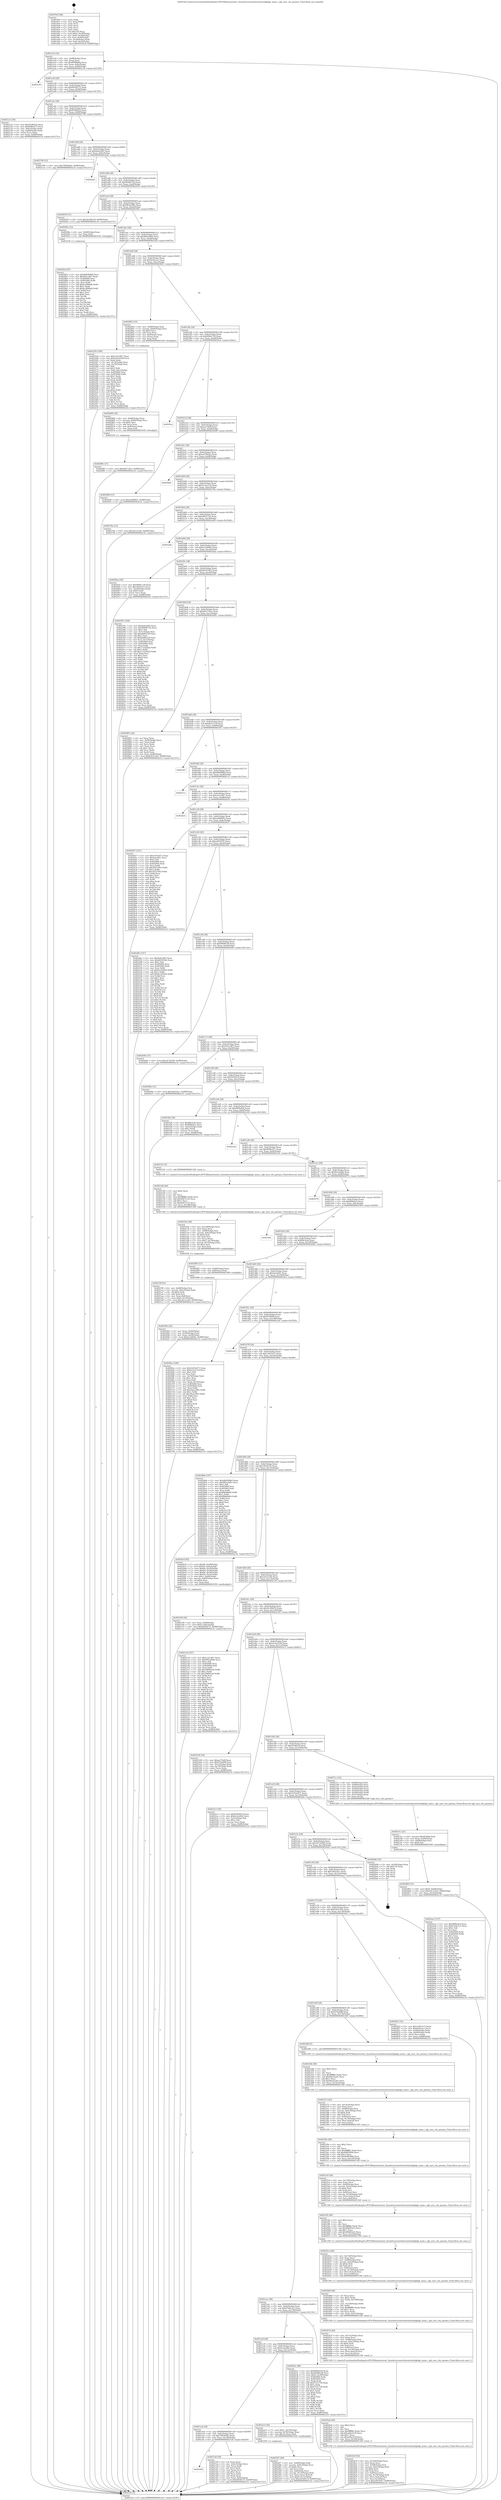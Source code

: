 digraph "0x4019e0" {
  label = "0x4019e0 (/mnt/c/Users/mathe/Desktop/tcc/POCII/binaries/extr_linuxdriversnetethernetinteligbigb_main.c_igb_save_cbs_params_Final-ollvm.out::main(0))"
  labelloc = "t"
  node[shape=record]

  Entry [label="",width=0.3,height=0.3,shape=circle,fillcolor=black,style=filled]
  "0x401a10" [label="{
     0x401a10 [32]\l
     | [instrs]\l
     &nbsp;&nbsp;0x401a10 \<+6\>: mov -0x88(%rbp),%eax\l
     &nbsp;&nbsp;0x401a16 \<+2\>: mov %eax,%ecx\l
     &nbsp;&nbsp;0x401a18 \<+6\>: sub $0x80984d6a,%ecx\l
     &nbsp;&nbsp;0x401a1e \<+6\>: mov %eax,-0x8c(%rbp)\l
     &nbsp;&nbsp;0x401a24 \<+6\>: mov %ecx,-0x90(%rbp)\l
     &nbsp;&nbsp;0x401a2a \<+6\>: je 0000000000402c39 \<main+0x1259\>\l
  }"]
  "0x402c39" [label="{
     0x402c39\l
  }", style=dashed]
  "0x401a30" [label="{
     0x401a30 [28]\l
     | [instrs]\l
     &nbsp;&nbsp;0x401a30 \<+5\>: jmp 0000000000401a35 \<main+0x55\>\l
     &nbsp;&nbsp;0x401a35 \<+6\>: mov -0x8c(%rbp),%eax\l
     &nbsp;&nbsp;0x401a3b \<+5\>: sub $0x845f0275,%eax\l
     &nbsp;&nbsp;0x401a40 \<+6\>: mov %eax,-0x94(%rbp)\l
     &nbsp;&nbsp;0x401a46 \<+6\>: je 0000000000402123 \<main+0x743\>\l
  }"]
  Exit [label="",width=0.3,height=0.3,shape=circle,fillcolor=black,style=filled,peripheries=2]
  "0x402123" [label="{
     0x402123 [30]\l
     | [instrs]\l
     &nbsp;&nbsp;0x402123 \<+5\>: mov $0x452f63cb,%eax\l
     &nbsp;&nbsp;0x402128 \<+5\>: mov $0xfb96ed71,%ecx\l
     &nbsp;&nbsp;0x40212d \<+3\>: mov -0x6c(%rbp),%edx\l
     &nbsp;&nbsp;0x402130 \<+3\>: cmp -0x60(%rbp),%edx\l
     &nbsp;&nbsp;0x402133 \<+3\>: cmovl %ecx,%eax\l
     &nbsp;&nbsp;0x402136 \<+6\>: mov %eax,-0x88(%rbp)\l
     &nbsp;&nbsp;0x40213c \<+5\>: jmp 0000000000402c5e \<main+0x127e\>\l
  }"]
  "0x401a4c" [label="{
     0x401a4c [28]\l
     | [instrs]\l
     &nbsp;&nbsp;0x401a4c \<+5\>: jmp 0000000000401a51 \<main+0x71\>\l
     &nbsp;&nbsp;0x401a51 \<+6\>: mov -0x8c(%rbp),%eax\l
     &nbsp;&nbsp;0x401a57 \<+5\>: sub $0x859d441f,%eax\l
     &nbsp;&nbsp;0x401a5c \<+6\>: mov %eax,-0x98(%rbp)\l
     &nbsp;&nbsp;0x401a62 \<+6\>: je 0000000000402799 \<main+0xdb9\>\l
  }"]
  "0x40295a" [label="{
     0x40295a [97]\l
     | [instrs]\l
     &nbsp;&nbsp;0x40295a \<+5\>: mov $0xdb8589b0,%ecx\l
     &nbsp;&nbsp;0x40295f \<+5\>: mov $0xf241cd67,%edx\l
     &nbsp;&nbsp;0x402964 \<+7\>: mov 0x405060,%esi\l
     &nbsp;&nbsp;0x40296b \<+8\>: mov 0x405064,%r8d\l
     &nbsp;&nbsp;0x402973 \<+3\>: mov %esi,%r9d\l
     &nbsp;&nbsp;0x402976 \<+7\>: add $0xbc2890d4,%r9d\l
     &nbsp;&nbsp;0x40297d \<+4\>: sub $0x1,%r9d\l
     &nbsp;&nbsp;0x402981 \<+7\>: sub $0xbc2890d4,%r9d\l
     &nbsp;&nbsp;0x402988 \<+4\>: imul %r9d,%esi\l
     &nbsp;&nbsp;0x40298c \<+3\>: and $0x1,%esi\l
     &nbsp;&nbsp;0x40298f \<+3\>: cmp $0x0,%esi\l
     &nbsp;&nbsp;0x402992 \<+4\>: sete %r10b\l
     &nbsp;&nbsp;0x402996 \<+4\>: cmp $0xa,%r8d\l
     &nbsp;&nbsp;0x40299a \<+4\>: setl %r11b\l
     &nbsp;&nbsp;0x40299e \<+3\>: mov %r10b,%bl\l
     &nbsp;&nbsp;0x4029a1 \<+3\>: and %r11b,%bl\l
     &nbsp;&nbsp;0x4029a4 \<+3\>: xor %r11b,%r10b\l
     &nbsp;&nbsp;0x4029a7 \<+3\>: or %r10b,%bl\l
     &nbsp;&nbsp;0x4029aa \<+3\>: test $0x1,%bl\l
     &nbsp;&nbsp;0x4029ad \<+3\>: cmovne %edx,%ecx\l
     &nbsp;&nbsp;0x4029b0 \<+6\>: mov %ecx,-0x88(%rbp)\l
     &nbsp;&nbsp;0x4029b6 \<+5\>: jmp 0000000000402c5e \<main+0x127e\>\l
  }"]
  "0x402799" [label="{
     0x402799 [15]\l
     | [instrs]\l
     &nbsp;&nbsp;0x402799 \<+10\>: movl $0x70836d42,-0x88(%rbp)\l
     &nbsp;&nbsp;0x4027a3 \<+5\>: jmp 0000000000402c5e \<main+0x127e\>\l
  }"]
  "0x401a68" [label="{
     0x401a68 [28]\l
     | [instrs]\l
     &nbsp;&nbsp;0x401a68 \<+5\>: jmp 0000000000401a6d \<main+0x8d\>\l
     &nbsp;&nbsp;0x401a6d \<+6\>: mov -0x8c(%rbp),%eax\l
     &nbsp;&nbsp;0x401a73 \<+5\>: sub $0x8ade2f65,%eax\l
     &nbsp;&nbsp;0x401a78 \<+6\>: mov %eax,-0x9c(%rbp)\l
     &nbsp;&nbsp;0x401a7e \<+6\>: je 0000000000402bda \<main+0x11fa\>\l
  }"]
  "0x402882" [label="{
     0x402882 [15]\l
     | [instrs]\l
     &nbsp;&nbsp;0x402882 \<+10\>: movl $0xd62718ce,-0x88(%rbp)\l
     &nbsp;&nbsp;0x40288c \<+5\>: jmp 0000000000402c5e \<main+0x127e\>\l
  }"]
  "0x402bda" [label="{
     0x402bda\l
  }", style=dashed]
  "0x401a84" [label="{
     0x401a84 [28]\l
     | [instrs]\l
     &nbsp;&nbsp;0x401a84 \<+5\>: jmp 0000000000401a89 \<main+0xa9\>\l
     &nbsp;&nbsp;0x401a89 \<+6\>: mov -0x8c(%rbp),%eax\l
     &nbsp;&nbsp;0x401a8f \<+5\>: sub $0x96400724,%eax\l
     &nbsp;&nbsp;0x401a94 \<+6\>: mov %eax,-0xa0(%rbp)\l
     &nbsp;&nbsp;0x401a9a \<+6\>: je 0000000000402639 \<main+0xc59\>\l
  }"]
  "0x402864" [label="{
     0x402864 [30]\l
     | [instrs]\l
     &nbsp;&nbsp;0x402864 \<+4\>: mov -0x68(%rbp),%rax\l
     &nbsp;&nbsp;0x402868 \<+7\>: movslq -0x84(%rbp),%rcx\l
     &nbsp;&nbsp;0x40286f \<+4\>: shl $0x4,%rcx\l
     &nbsp;&nbsp;0x402873 \<+3\>: add %rcx,%rax\l
     &nbsp;&nbsp;0x402876 \<+4\>: mov 0x8(%rax),%rax\l
     &nbsp;&nbsp;0x40287a \<+3\>: mov %rax,%rdi\l
     &nbsp;&nbsp;0x40287d \<+5\>: call 0000000000401030 \<free@plt\>\l
     | [calls]\l
     &nbsp;&nbsp;0x401030 \{1\} (unknown)\l
  }"]
  "0x402639" [label="{
     0x402639 [15]\l
     | [instrs]\l
     &nbsp;&nbsp;0x402639 \<+10\>: movl $0x2b189e76,-0x88(%rbp)\l
     &nbsp;&nbsp;0x402643 \<+5\>: jmp 0000000000402c5e \<main+0x127e\>\l
  }"]
  "0x401aa0" [label="{
     0x401aa0 [28]\l
     | [instrs]\l
     &nbsp;&nbsp;0x401aa0 \<+5\>: jmp 0000000000401aa5 \<main+0xc5\>\l
     &nbsp;&nbsp;0x401aa5 \<+6\>: mov -0x8c(%rbp),%eax\l
     &nbsp;&nbsp;0x401aab \<+5\>: sub $0x983a299e,%eax\l
     &nbsp;&nbsp;0x401ab0 \<+6\>: mov %eax,-0xa4(%rbp)\l
     &nbsp;&nbsp;0x401ab6 \<+6\>: je 000000000040294e \<main+0xf6e\>\l
  }"]
  "0x402803" [label="{
     0x402803 [31]\l
     | [instrs]\l
     &nbsp;&nbsp;0x402803 \<+10\>: movl $0x0,-0x84(%rbp)\l
     &nbsp;&nbsp;0x40280d \<+10\>: movl $0x63b7e343,-0x88(%rbp)\l
     &nbsp;&nbsp;0x402817 \<+6\>: mov %eax,-0x164(%rbp)\l
     &nbsp;&nbsp;0x40281d \<+5\>: jmp 0000000000402c5e \<main+0x127e\>\l
  }"]
  "0x40294e" [label="{
     0x40294e [12]\l
     | [instrs]\l
     &nbsp;&nbsp;0x40294e \<+4\>: mov -0x68(%rbp),%rax\l
     &nbsp;&nbsp;0x402952 \<+3\>: mov %rax,%rdi\l
     &nbsp;&nbsp;0x402955 \<+5\>: call 0000000000401030 \<free@plt\>\l
     | [calls]\l
     &nbsp;&nbsp;0x401030 \{1\} (unknown)\l
  }"]
  "0x401abc" [label="{
     0x401abc [28]\l
     | [instrs]\l
     &nbsp;&nbsp;0x401abc \<+5\>: jmp 0000000000401ac1 \<main+0xe1\>\l
     &nbsp;&nbsp;0x401ac1 \<+6\>: mov -0x8c(%rbp),%eax\l
     &nbsp;&nbsp;0x401ac7 \<+5\>: sub $0x995cd644,%eax\l
     &nbsp;&nbsp;0x401acc \<+6\>: mov %eax,-0xa8(%rbp)\l
     &nbsp;&nbsp;0x401ad2 \<+6\>: je 000000000040225b \<main+0x87b\>\l
  }"]
  "0x4027ec" [label="{
     0x4027ec [23]\l
     | [instrs]\l
     &nbsp;&nbsp;0x4027ec \<+10\>: movabs $0x4030b6,%rdi\l
     &nbsp;&nbsp;0x4027f6 \<+3\>: mov %eax,-0x80(%rbp)\l
     &nbsp;&nbsp;0x4027f9 \<+3\>: mov -0x80(%rbp),%esi\l
     &nbsp;&nbsp;0x4027fc \<+2\>: mov $0x0,%al\l
     &nbsp;&nbsp;0x4027fe \<+5\>: call 0000000000401040 \<printf@plt\>\l
     | [calls]\l
     &nbsp;&nbsp;0x401040 \{1\} (unknown)\l
  }"]
  "0x40225b" [label="{
     0x40225b [106]\l
     | [instrs]\l
     &nbsp;&nbsp;0x40225b \<+5\>: mov $0xe1412fb7,%eax\l
     &nbsp;&nbsp;0x402260 \<+5\>: mov $0x41de5528,%ecx\l
     &nbsp;&nbsp;0x402265 \<+2\>: xor %edx,%edx\l
     &nbsp;&nbsp;0x402267 \<+3\>: mov -0x74(%rbp),%esi\l
     &nbsp;&nbsp;0x40226a \<+3\>: cmp -0x70(%rbp),%esi\l
     &nbsp;&nbsp;0x40226d \<+4\>: setl %dil\l
     &nbsp;&nbsp;0x402271 \<+4\>: and $0x1,%dil\l
     &nbsp;&nbsp;0x402275 \<+4\>: mov %dil,-0x21(%rbp)\l
     &nbsp;&nbsp;0x402279 \<+7\>: mov 0x405060,%esi\l
     &nbsp;&nbsp;0x402280 \<+8\>: mov 0x405064,%r8d\l
     &nbsp;&nbsp;0x402288 \<+3\>: sub $0x1,%edx\l
     &nbsp;&nbsp;0x40228b \<+3\>: mov %esi,%r9d\l
     &nbsp;&nbsp;0x40228e \<+3\>: add %edx,%r9d\l
     &nbsp;&nbsp;0x402291 \<+4\>: imul %r9d,%esi\l
     &nbsp;&nbsp;0x402295 \<+3\>: and $0x1,%esi\l
     &nbsp;&nbsp;0x402298 \<+3\>: cmp $0x0,%esi\l
     &nbsp;&nbsp;0x40229b \<+4\>: sete %dil\l
     &nbsp;&nbsp;0x40229f \<+4\>: cmp $0xa,%r8d\l
     &nbsp;&nbsp;0x4022a3 \<+4\>: setl %r10b\l
     &nbsp;&nbsp;0x4022a7 \<+3\>: mov %dil,%r11b\l
     &nbsp;&nbsp;0x4022aa \<+3\>: and %r10b,%r11b\l
     &nbsp;&nbsp;0x4022ad \<+3\>: xor %r10b,%dil\l
     &nbsp;&nbsp;0x4022b0 \<+3\>: or %dil,%r11b\l
     &nbsp;&nbsp;0x4022b3 \<+4\>: test $0x1,%r11b\l
     &nbsp;&nbsp;0x4022b7 \<+3\>: cmovne %ecx,%eax\l
     &nbsp;&nbsp;0x4022ba \<+6\>: mov %eax,-0x88(%rbp)\l
     &nbsp;&nbsp;0x4022c0 \<+5\>: jmp 0000000000402c5e \<main+0x127e\>\l
  }"]
  "0x401ad8" [label="{
     0x401ad8 [28]\l
     | [instrs]\l
     &nbsp;&nbsp;0x401ad8 \<+5\>: jmp 0000000000401add \<main+0xfd\>\l
     &nbsp;&nbsp;0x401add \<+6\>: mov -0x8c(%rbp),%eax\l
     &nbsp;&nbsp;0x401ae3 \<+5\>: sub $0x9a3bcacc,%eax\l
     &nbsp;&nbsp;0x401ae8 \<+6\>: mov %eax,-0xac(%rbp)\l
     &nbsp;&nbsp;0x401aee \<+6\>: je 0000000000402843 \<main+0xe63\>\l
  }"]
  "0x401f00" [label="{
     0x401f00\l
  }", style=dashed]
  "0x402843" [label="{
     0x402843 [33]\l
     | [instrs]\l
     &nbsp;&nbsp;0x402843 \<+4\>: mov -0x68(%rbp),%rax\l
     &nbsp;&nbsp;0x402847 \<+7\>: movslq -0x84(%rbp),%rcx\l
     &nbsp;&nbsp;0x40284e \<+4\>: shl $0x4,%rcx\l
     &nbsp;&nbsp;0x402852 \<+3\>: add %rcx,%rax\l
     &nbsp;&nbsp;0x402855 \<+4\>: mov 0x8(%rax),%rax\l
     &nbsp;&nbsp;0x402859 \<+3\>: mov (%rax),%rax\l
     &nbsp;&nbsp;0x40285c \<+3\>: mov %rax,%rdi\l
     &nbsp;&nbsp;0x40285f \<+5\>: call 0000000000401030 \<free@plt\>\l
     | [calls]\l
     &nbsp;&nbsp;0x401030 \{1\} (unknown)\l
  }"]
  "0x401af4" [label="{
     0x401af4 [28]\l
     | [instrs]\l
     &nbsp;&nbsp;0x401af4 \<+5\>: jmp 0000000000401af9 \<main+0x119\>\l
     &nbsp;&nbsp;0x401af9 \<+6\>: mov -0x8c(%rbp),%eax\l
     &nbsp;&nbsp;0x401aff \<+5\>: sub $0x9f46e739,%eax\l
     &nbsp;&nbsp;0x401b04 \<+6\>: mov %eax,-0xb0(%rbp)\l
     &nbsp;&nbsp;0x401b0a \<+6\>: je 00000000004029ca \<main+0xfea\>\l
  }"]
  "0x4027a8" [label="{
     0x4027a8 [36]\l
     | [instrs]\l
     &nbsp;&nbsp;0x4027a8 \<+2\>: xor %eax,%eax\l
     &nbsp;&nbsp;0x4027aa \<+3\>: mov -0x6c(%rbp),%ecx\l
     &nbsp;&nbsp;0x4027ad \<+2\>: mov %eax,%edx\l
     &nbsp;&nbsp;0x4027af \<+2\>: sub %ecx,%edx\l
     &nbsp;&nbsp;0x4027b1 \<+2\>: mov %eax,%ecx\l
     &nbsp;&nbsp;0x4027b3 \<+3\>: sub $0x1,%ecx\l
     &nbsp;&nbsp;0x4027b6 \<+2\>: add %ecx,%edx\l
     &nbsp;&nbsp;0x4027b8 \<+2\>: sub %edx,%eax\l
     &nbsp;&nbsp;0x4027ba \<+3\>: mov %eax,-0x6c(%rbp)\l
     &nbsp;&nbsp;0x4027bd \<+10\>: movl $0x845f0275,-0x88(%rbp)\l
     &nbsp;&nbsp;0x4027c7 \<+5\>: jmp 0000000000402c5e \<main+0x127e\>\l
  }"]
  "0x4029ca" [label="{
     0x4029ca\l
  }", style=dashed]
  "0x401b10" [label="{
     0x401b10 [28]\l
     | [instrs]\l
     &nbsp;&nbsp;0x401b10 \<+5\>: jmp 0000000000401b15 \<main+0x135\>\l
     &nbsp;&nbsp;0x401b15 \<+6\>: mov -0x8c(%rbp),%eax\l
     &nbsp;&nbsp;0x401b1b \<+5\>: sub $0xaa73feff,%eax\l
     &nbsp;&nbsp;0x401b20 \<+6\>: mov %eax,-0xb4(%rbp)\l
     &nbsp;&nbsp;0x401b26 \<+6\>: je 0000000000402648 \<main+0xc68\>\l
  }"]
  "0x4024c8" [label="{
     0x4024c8 [54]\l
     | [instrs]\l
     &nbsp;&nbsp;0x4024c8 \<+6\>: mov -0x160(%rbp),%ecx\l
     &nbsp;&nbsp;0x4024ce \<+3\>: imul %eax,%ecx\l
     &nbsp;&nbsp;0x4024d1 \<+4\>: mov -0x68(%rbp),%rsi\l
     &nbsp;&nbsp;0x4024d5 \<+4\>: movslq -0x6c(%rbp),%rdi\l
     &nbsp;&nbsp;0x4024d9 \<+4\>: shl $0x4,%rdi\l
     &nbsp;&nbsp;0x4024dd \<+3\>: add %rdi,%rsi\l
     &nbsp;&nbsp;0x4024e0 \<+4\>: mov 0x8(%rsi),%rsi\l
     &nbsp;&nbsp;0x4024e4 \<+4\>: movslq -0x74(%rbp),%rdi\l
     &nbsp;&nbsp;0x4024e8 \<+4\>: mov (%rsi,%rdi,8),%rsi\l
     &nbsp;&nbsp;0x4024ec \<+3\>: mov %ecx,0x10(%rsi)\l
     &nbsp;&nbsp;0x4024ef \<+10\>: movl $0xed9183f7,-0x88(%rbp)\l
     &nbsp;&nbsp;0x4024f9 \<+5\>: jmp 0000000000402c5e \<main+0x127e\>\l
  }"]
  "0x402648" [label="{
     0x402648 [15]\l
     | [instrs]\l
     &nbsp;&nbsp;0x402648 \<+10\>: movl $0xea90685c,-0x88(%rbp)\l
     &nbsp;&nbsp;0x402652 \<+5\>: jmp 0000000000402c5e \<main+0x127e\>\l
  }"]
  "0x401b2c" [label="{
     0x401b2c [28]\l
     | [instrs]\l
     &nbsp;&nbsp;0x401b2c \<+5\>: jmp 0000000000401b31 \<main+0x151\>\l
     &nbsp;&nbsp;0x401b31 \<+6\>: mov -0x8c(%rbp),%eax\l
     &nbsp;&nbsp;0x401b37 \<+5\>: sub $0xad7902ac,%eax\l
     &nbsp;&nbsp;0x401b3c \<+6\>: mov %eax,-0xb8(%rbp)\l
     &nbsp;&nbsp;0x401b42 \<+6\>: je 00000000004029d9 \<main+0xff9\>\l
  }"]
  "0x4024a0" [label="{
     0x4024a0 [40]\l
     | [instrs]\l
     &nbsp;&nbsp;0x4024a0 \<+5\>: mov $0x2,%ecx\l
     &nbsp;&nbsp;0x4024a5 \<+1\>: cltd\l
     &nbsp;&nbsp;0x4024a6 \<+2\>: idiv %ecx\l
     &nbsp;&nbsp;0x4024a8 \<+6\>: imul $0xfffffffe,%edx,%ecx\l
     &nbsp;&nbsp;0x4024ae \<+6\>: add $0xad0e253f,%ecx\l
     &nbsp;&nbsp;0x4024b4 \<+3\>: add $0x1,%ecx\l
     &nbsp;&nbsp;0x4024b7 \<+6\>: sub $0xad0e253f,%ecx\l
     &nbsp;&nbsp;0x4024bd \<+6\>: mov %ecx,-0x160(%rbp)\l
     &nbsp;&nbsp;0x4024c3 \<+5\>: call 0000000000401160 \<next_i\>\l
     | [calls]\l
     &nbsp;&nbsp;0x401160 \{1\} (/mnt/c/Users/mathe/Desktop/tcc/POCII/binaries/extr_linuxdriversnetethernetinteligbigb_main.c_igb_save_cbs_params_Final-ollvm.out::next_i)\l
  }"]
  "0x4029d9" [label="{
     0x4029d9\l
  }", style=dashed]
  "0x401b48" [label="{
     0x401b48 [28]\l
     | [instrs]\l
     &nbsp;&nbsp;0x401b48 \<+5\>: jmp 0000000000401b4d \<main+0x16d\>\l
     &nbsp;&nbsp;0x401b4d \<+6\>: mov -0x8c(%rbp),%eax\l
     &nbsp;&nbsp;0x401b53 \<+5\>: sub $0xb12e1e14,%eax\l
     &nbsp;&nbsp;0x401b58 \<+6\>: mov %eax,-0xbc(%rbp)\l
     &nbsp;&nbsp;0x401b5e \<+6\>: je 000000000040278a \<main+0xdaa\>\l
  }"]
  "0x402474" [label="{
     0x402474 [44]\l
     | [instrs]\l
     &nbsp;&nbsp;0x402474 \<+6\>: mov -0x15c(%rbp),%ecx\l
     &nbsp;&nbsp;0x40247a \<+3\>: imul %eax,%ecx\l
     &nbsp;&nbsp;0x40247d \<+4\>: mov -0x68(%rbp),%rsi\l
     &nbsp;&nbsp;0x402481 \<+4\>: movslq -0x6c(%rbp),%rdi\l
     &nbsp;&nbsp;0x402485 \<+4\>: shl $0x4,%rdi\l
     &nbsp;&nbsp;0x402489 \<+3\>: add %rdi,%rsi\l
     &nbsp;&nbsp;0x40248c \<+4\>: mov 0x8(%rsi),%rsi\l
     &nbsp;&nbsp;0x402490 \<+4\>: movslq -0x74(%rbp),%rdi\l
     &nbsp;&nbsp;0x402494 \<+4\>: mov (%rsi,%rdi,8),%rsi\l
     &nbsp;&nbsp;0x402498 \<+3\>: mov %ecx,0xc(%rsi)\l
     &nbsp;&nbsp;0x40249b \<+5\>: call 0000000000401160 \<next_i\>\l
     | [calls]\l
     &nbsp;&nbsp;0x401160 \{1\} (/mnt/c/Users/mathe/Desktop/tcc/POCII/binaries/extr_linuxdriversnetethernetinteligbigb_main.c_igb_save_cbs_params_Final-ollvm.out::next_i)\l
  }"]
  "0x40278a" [label="{
     0x40278a [15]\l
     | [instrs]\l
     &nbsp;&nbsp;0x40278a \<+10\>: movl $0x2b12cc82,-0x88(%rbp)\l
     &nbsp;&nbsp;0x402794 \<+5\>: jmp 0000000000402c5e \<main+0x127e\>\l
  }"]
  "0x401b64" [label="{
     0x401b64 [28]\l
     | [instrs]\l
     &nbsp;&nbsp;0x401b64 \<+5\>: jmp 0000000000401b69 \<main+0x189\>\l
     &nbsp;&nbsp;0x401b69 \<+6\>: mov -0x8c(%rbp),%eax\l
     &nbsp;&nbsp;0x401b6f \<+5\>: sub $0xb48537a2,%eax\l
     &nbsp;&nbsp;0x401b74 \<+6\>: mov %eax,-0xc0(%rbp)\l
     &nbsp;&nbsp;0x401b7a \<+6\>: je 0000000000402a94 \<main+0x10b4\>\l
  }"]
  "0x402446" [label="{
     0x402446 [46]\l
     | [instrs]\l
     &nbsp;&nbsp;0x402446 \<+2\>: xor %ecx,%ecx\l
     &nbsp;&nbsp;0x402448 \<+5\>: mov $0x2,%edx\l
     &nbsp;&nbsp;0x40244d \<+6\>: mov %edx,-0x158(%rbp)\l
     &nbsp;&nbsp;0x402453 \<+1\>: cltd\l
     &nbsp;&nbsp;0x402454 \<+7\>: mov -0x158(%rbp),%r8d\l
     &nbsp;&nbsp;0x40245b \<+3\>: idiv %r8d\l
     &nbsp;&nbsp;0x40245e \<+6\>: imul $0xfffffffe,%edx,%edx\l
     &nbsp;&nbsp;0x402464 \<+3\>: sub $0x1,%ecx\l
     &nbsp;&nbsp;0x402467 \<+2\>: sub %ecx,%edx\l
     &nbsp;&nbsp;0x402469 \<+6\>: mov %edx,-0x15c(%rbp)\l
     &nbsp;&nbsp;0x40246f \<+5\>: call 0000000000401160 \<next_i\>\l
     | [calls]\l
     &nbsp;&nbsp;0x401160 \{1\} (/mnt/c/Users/mathe/Desktop/tcc/POCII/binaries/extr_linuxdriversnetethernetinteligbigb_main.c_igb_save_cbs_params_Final-ollvm.out::next_i)\l
  }"]
  "0x402a94" [label="{
     0x402a94\l
  }", style=dashed]
  "0x401b80" [label="{
     0x401b80 [28]\l
     | [instrs]\l
     &nbsp;&nbsp;0x401b80 \<+5\>: jmp 0000000000401b85 \<main+0x1a5\>\l
     &nbsp;&nbsp;0x401b85 \<+6\>: mov -0x8c(%rbp),%eax\l
     &nbsp;&nbsp;0x401b8b \<+5\>: sub $0xbc32694c,%eax\l
     &nbsp;&nbsp;0x401b90 \<+6\>: mov %eax,-0xc4(%rbp)\l
     &nbsp;&nbsp;0x401b96 \<+6\>: je 00000000004020aa \<main+0x6ca\>\l
  }"]
  "0x40241a" [label="{
     0x40241a [44]\l
     | [instrs]\l
     &nbsp;&nbsp;0x40241a \<+6\>: mov -0x154(%rbp),%ecx\l
     &nbsp;&nbsp;0x402420 \<+3\>: imul %eax,%ecx\l
     &nbsp;&nbsp;0x402423 \<+4\>: mov -0x68(%rbp),%rsi\l
     &nbsp;&nbsp;0x402427 \<+4\>: movslq -0x6c(%rbp),%rdi\l
     &nbsp;&nbsp;0x40242b \<+4\>: shl $0x4,%rdi\l
     &nbsp;&nbsp;0x40242f \<+3\>: add %rdi,%rsi\l
     &nbsp;&nbsp;0x402432 \<+4\>: mov 0x8(%rsi),%rsi\l
     &nbsp;&nbsp;0x402436 \<+4\>: movslq -0x74(%rbp),%rdi\l
     &nbsp;&nbsp;0x40243a \<+4\>: mov (%rsi,%rdi,8),%rsi\l
     &nbsp;&nbsp;0x40243e \<+3\>: mov %ecx,0x8(%rsi)\l
     &nbsp;&nbsp;0x402441 \<+5\>: call 0000000000401160 \<next_i\>\l
     | [calls]\l
     &nbsp;&nbsp;0x401160 \{1\} (/mnt/c/Users/mathe/Desktop/tcc/POCII/binaries/extr_linuxdriversnetethernetinteligbigb_main.c_igb_save_cbs_params_Final-ollvm.out::next_i)\l
  }"]
  "0x4020aa" [label="{
     0x4020aa [30]\l
     | [instrs]\l
     &nbsp;&nbsp;0x4020aa \<+5\>: mov $0x9f46e739,%eax\l
     &nbsp;&nbsp;0x4020af \<+5\>: mov $0x1f0c8232,%ecx\l
     &nbsp;&nbsp;0x4020b4 \<+3\>: mov -0x28(%rbp),%edx\l
     &nbsp;&nbsp;0x4020b7 \<+3\>: cmp $0x0,%edx\l
     &nbsp;&nbsp;0x4020ba \<+3\>: cmove %ecx,%eax\l
     &nbsp;&nbsp;0x4020bd \<+6\>: mov %eax,-0x88(%rbp)\l
     &nbsp;&nbsp;0x4020c3 \<+5\>: jmp 0000000000402c5e \<main+0x127e\>\l
  }"]
  "0x401b9c" [label="{
     0x401b9c [28]\l
     | [instrs]\l
     &nbsp;&nbsp;0x401b9c \<+5\>: jmp 0000000000401ba1 \<main+0x1c1\>\l
     &nbsp;&nbsp;0x401ba1 \<+6\>: mov -0x8c(%rbp),%eax\l
     &nbsp;&nbsp;0x401ba7 \<+5\>: sub $0xd61f1942,%eax\l
     &nbsp;&nbsp;0x401bac \<+6\>: mov %eax,-0xc8(%rbp)\l
     &nbsp;&nbsp;0x401bb2 \<+6\>: je 0000000000402591 \<main+0xbb1\>\l
  }"]
  "0x4023f2" [label="{
     0x4023f2 [40]\l
     | [instrs]\l
     &nbsp;&nbsp;0x4023f2 \<+5\>: mov $0x2,%ecx\l
     &nbsp;&nbsp;0x4023f7 \<+1\>: cltd\l
     &nbsp;&nbsp;0x4023f8 \<+2\>: idiv %ecx\l
     &nbsp;&nbsp;0x4023fa \<+6\>: imul $0xfffffffe,%edx,%ecx\l
     &nbsp;&nbsp;0x402400 \<+6\>: sub $0x49b852e5,%ecx\l
     &nbsp;&nbsp;0x402406 \<+3\>: add $0x1,%ecx\l
     &nbsp;&nbsp;0x402409 \<+6\>: add $0x49b852e5,%ecx\l
     &nbsp;&nbsp;0x40240f \<+6\>: mov %ecx,-0x154(%rbp)\l
     &nbsp;&nbsp;0x402415 \<+5\>: call 0000000000401160 \<next_i\>\l
     | [calls]\l
     &nbsp;&nbsp;0x401160 \{1\} (/mnt/c/Users/mathe/Desktop/tcc/POCII/binaries/extr_linuxdriversnetethernetinteligbigb_main.c_igb_save_cbs_params_Final-ollvm.out::next_i)\l
  }"]
  "0x402591" [label="{
     0x402591 [168]\l
     | [instrs]\l
     &nbsp;&nbsp;0x402591 \<+5\>: mov $0x8ade2f65,%eax\l
     &nbsp;&nbsp;0x402596 \<+5\>: mov $0x96400724,%ecx\l
     &nbsp;&nbsp;0x40259b \<+2\>: mov $0x1,%dl\l
     &nbsp;&nbsp;0x40259d \<+3\>: mov -0x7c(%rbp),%esi\l
     &nbsp;&nbsp;0x4025a0 \<+6\>: add $0xbb9622e9,%esi\l
     &nbsp;&nbsp;0x4025a6 \<+3\>: add $0x1,%esi\l
     &nbsp;&nbsp;0x4025a9 \<+6\>: sub $0xbb9622e9,%esi\l
     &nbsp;&nbsp;0x4025af \<+3\>: mov %esi,-0x7c(%rbp)\l
     &nbsp;&nbsp;0x4025b2 \<+7\>: mov 0x405060,%esi\l
     &nbsp;&nbsp;0x4025b9 \<+7\>: mov 0x405064,%edi\l
     &nbsp;&nbsp;0x4025c0 \<+3\>: mov %esi,%r8d\l
     &nbsp;&nbsp;0x4025c3 \<+7\>: sub $0x17224d24,%r8d\l
     &nbsp;&nbsp;0x4025ca \<+4\>: sub $0x1,%r8d\l
     &nbsp;&nbsp;0x4025ce \<+7\>: add $0x17224d24,%r8d\l
     &nbsp;&nbsp;0x4025d5 \<+4\>: imul %r8d,%esi\l
     &nbsp;&nbsp;0x4025d9 \<+3\>: and $0x1,%esi\l
     &nbsp;&nbsp;0x4025dc \<+3\>: cmp $0x0,%esi\l
     &nbsp;&nbsp;0x4025df \<+4\>: sete %r9b\l
     &nbsp;&nbsp;0x4025e3 \<+3\>: cmp $0xa,%edi\l
     &nbsp;&nbsp;0x4025e6 \<+4\>: setl %r10b\l
     &nbsp;&nbsp;0x4025ea \<+3\>: mov %r9b,%r11b\l
     &nbsp;&nbsp;0x4025ed \<+4\>: xor $0xff,%r11b\l
     &nbsp;&nbsp;0x4025f1 \<+3\>: mov %r10b,%bl\l
     &nbsp;&nbsp;0x4025f4 \<+3\>: xor $0xff,%bl\l
     &nbsp;&nbsp;0x4025f7 \<+3\>: xor $0x0,%dl\l
     &nbsp;&nbsp;0x4025fa \<+3\>: mov %r11b,%r14b\l
     &nbsp;&nbsp;0x4025fd \<+4\>: and $0x0,%r14b\l
     &nbsp;&nbsp;0x402601 \<+3\>: and %dl,%r9b\l
     &nbsp;&nbsp;0x402604 \<+3\>: mov %bl,%r15b\l
     &nbsp;&nbsp;0x402607 \<+4\>: and $0x0,%r15b\l
     &nbsp;&nbsp;0x40260b \<+3\>: and %dl,%r10b\l
     &nbsp;&nbsp;0x40260e \<+3\>: or %r9b,%r14b\l
     &nbsp;&nbsp;0x402611 \<+3\>: or %r10b,%r15b\l
     &nbsp;&nbsp;0x402614 \<+3\>: xor %r15b,%r14b\l
     &nbsp;&nbsp;0x402617 \<+3\>: or %bl,%r11b\l
     &nbsp;&nbsp;0x40261a \<+4\>: xor $0xff,%r11b\l
     &nbsp;&nbsp;0x40261e \<+3\>: or $0x0,%dl\l
     &nbsp;&nbsp;0x402621 \<+3\>: and %dl,%r11b\l
     &nbsp;&nbsp;0x402624 \<+3\>: or %r11b,%r14b\l
     &nbsp;&nbsp;0x402627 \<+4\>: test $0x1,%r14b\l
     &nbsp;&nbsp;0x40262b \<+3\>: cmovne %ecx,%eax\l
     &nbsp;&nbsp;0x40262e \<+6\>: mov %eax,-0x88(%rbp)\l
     &nbsp;&nbsp;0x402634 \<+5\>: jmp 0000000000402c5e \<main+0x127e\>\l
  }"]
  "0x401bb8" [label="{
     0x401bb8 [28]\l
     | [instrs]\l
     &nbsp;&nbsp;0x401bb8 \<+5\>: jmp 0000000000401bbd \<main+0x1dd\>\l
     &nbsp;&nbsp;0x401bbd \<+6\>: mov -0x8c(%rbp),%eax\l
     &nbsp;&nbsp;0x401bc3 \<+5\>: sub $0xd62718ce,%eax\l
     &nbsp;&nbsp;0x401bc8 \<+6\>: mov %eax,-0xcc(%rbp)\l
     &nbsp;&nbsp;0x401bce \<+6\>: je 0000000000402891 \<main+0xeb1\>\l
  }"]
  "0x4023c6" [label="{
     0x4023c6 [44]\l
     | [instrs]\l
     &nbsp;&nbsp;0x4023c6 \<+6\>: mov -0x150(%rbp),%ecx\l
     &nbsp;&nbsp;0x4023cc \<+3\>: imul %eax,%ecx\l
     &nbsp;&nbsp;0x4023cf \<+4\>: mov -0x68(%rbp),%rsi\l
     &nbsp;&nbsp;0x4023d3 \<+4\>: movslq -0x6c(%rbp),%rdi\l
     &nbsp;&nbsp;0x4023d7 \<+4\>: shl $0x4,%rdi\l
     &nbsp;&nbsp;0x4023db \<+3\>: add %rdi,%rsi\l
     &nbsp;&nbsp;0x4023de \<+4\>: mov 0x8(%rsi),%rsi\l
     &nbsp;&nbsp;0x4023e2 \<+4\>: movslq -0x74(%rbp),%rdi\l
     &nbsp;&nbsp;0x4023e6 \<+4\>: mov (%rsi,%rdi,8),%rsi\l
     &nbsp;&nbsp;0x4023ea \<+3\>: mov %ecx,0x4(%rsi)\l
     &nbsp;&nbsp;0x4023ed \<+5\>: call 0000000000401160 \<next_i\>\l
     | [calls]\l
     &nbsp;&nbsp;0x401160 \{1\} (/mnt/c/Users/mathe/Desktop/tcc/POCII/binaries/extr_linuxdriversnetethernetinteligbigb_main.c_igb_save_cbs_params_Final-ollvm.out::next_i)\l
  }"]
  "0x402891" [label="{
     0x402891 [42]\l
     | [instrs]\l
     &nbsp;&nbsp;0x402891 \<+2\>: xor %eax,%eax\l
     &nbsp;&nbsp;0x402893 \<+6\>: mov -0x84(%rbp),%ecx\l
     &nbsp;&nbsp;0x402899 \<+2\>: mov %eax,%edx\l
     &nbsp;&nbsp;0x40289b \<+2\>: sub %ecx,%edx\l
     &nbsp;&nbsp;0x40289d \<+2\>: mov %eax,%ecx\l
     &nbsp;&nbsp;0x40289f \<+3\>: sub $0x1,%ecx\l
     &nbsp;&nbsp;0x4028a2 \<+2\>: add %ecx,%edx\l
     &nbsp;&nbsp;0x4028a4 \<+2\>: sub %edx,%eax\l
     &nbsp;&nbsp;0x4028a6 \<+6\>: mov %eax,-0x84(%rbp)\l
     &nbsp;&nbsp;0x4028ac \<+10\>: movl $0x63b7e343,-0x88(%rbp)\l
     &nbsp;&nbsp;0x4028b6 \<+5\>: jmp 0000000000402c5e \<main+0x127e\>\l
  }"]
  "0x401bd4" [label="{
     0x401bd4 [28]\l
     | [instrs]\l
     &nbsp;&nbsp;0x401bd4 \<+5\>: jmp 0000000000401bd9 \<main+0x1f9\>\l
     &nbsp;&nbsp;0x401bd9 \<+6\>: mov -0x8c(%rbp),%eax\l
     &nbsp;&nbsp;0x401bdf \<+5\>: sub $0xdb3c1ec9,%eax\l
     &nbsp;&nbsp;0x401be4 \<+6\>: mov %eax,-0xd0(%rbp)\l
     &nbsp;&nbsp;0x401bea \<+6\>: je 0000000000401fd7 \<main+0x5f7\>\l
  }"]
  "0x40239e" [label="{
     0x40239e [40]\l
     | [instrs]\l
     &nbsp;&nbsp;0x40239e \<+5\>: mov $0x2,%ecx\l
     &nbsp;&nbsp;0x4023a3 \<+1\>: cltd\l
     &nbsp;&nbsp;0x4023a4 \<+2\>: idiv %ecx\l
     &nbsp;&nbsp;0x4023a6 \<+6\>: imul $0xfffffffe,%edx,%ecx\l
     &nbsp;&nbsp;0x4023ac \<+6\>: sub $0x8df95804,%ecx\l
     &nbsp;&nbsp;0x4023b2 \<+3\>: add $0x1,%ecx\l
     &nbsp;&nbsp;0x4023b5 \<+6\>: add $0x8df95804,%ecx\l
     &nbsp;&nbsp;0x4023bb \<+6\>: mov %ecx,-0x150(%rbp)\l
     &nbsp;&nbsp;0x4023c1 \<+5\>: call 0000000000401160 \<next_i\>\l
     | [calls]\l
     &nbsp;&nbsp;0x401160 \{1\} (/mnt/c/Users/mathe/Desktop/tcc/POCII/binaries/extr_linuxdriversnetethernetinteligbigb_main.c_igb_save_cbs_params_Final-ollvm.out::next_i)\l
  }"]
  "0x401fd7" [label="{
     0x401fd7\l
  }", style=dashed]
  "0x401bf0" [label="{
     0x401bf0 [28]\l
     | [instrs]\l
     &nbsp;&nbsp;0x401bf0 \<+5\>: jmp 0000000000401bf5 \<main+0x215\>\l
     &nbsp;&nbsp;0x401bf5 \<+6\>: mov -0x8c(%rbp),%eax\l
     &nbsp;&nbsp;0x401bfb \<+5\>: sub $0xdb8589b0,%eax\l
     &nbsp;&nbsp;0x401c00 \<+6\>: mov %eax,-0xd4(%rbp)\l
     &nbsp;&nbsp;0x401c06 \<+6\>: je 0000000000402c1e \<main+0x123e\>\l
  }"]
  "0x402373" [label="{
     0x402373 [43]\l
     | [instrs]\l
     &nbsp;&nbsp;0x402373 \<+6\>: mov -0x14c(%rbp),%ecx\l
     &nbsp;&nbsp;0x402379 \<+3\>: imul %eax,%ecx\l
     &nbsp;&nbsp;0x40237c \<+4\>: mov -0x68(%rbp),%rsi\l
     &nbsp;&nbsp;0x402380 \<+4\>: movslq -0x6c(%rbp),%rdi\l
     &nbsp;&nbsp;0x402384 \<+4\>: shl $0x4,%rdi\l
     &nbsp;&nbsp;0x402388 \<+3\>: add %rdi,%rsi\l
     &nbsp;&nbsp;0x40238b \<+4\>: mov 0x8(%rsi),%rsi\l
     &nbsp;&nbsp;0x40238f \<+4\>: movslq -0x74(%rbp),%rdi\l
     &nbsp;&nbsp;0x402393 \<+4\>: mov (%rsi,%rdi,8),%rsi\l
     &nbsp;&nbsp;0x402397 \<+2\>: mov %ecx,(%rsi)\l
     &nbsp;&nbsp;0x402399 \<+5\>: call 0000000000401160 \<next_i\>\l
     | [calls]\l
     &nbsp;&nbsp;0x401160 \{1\} (/mnt/c/Users/mathe/Desktop/tcc/POCII/binaries/extr_linuxdriversnetethernetinteligbigb_main.c_igb_save_cbs_params_Final-ollvm.out::next_i)\l
  }"]
  "0x402c1e" [label="{
     0x402c1e\l
  }", style=dashed]
  "0x401c0c" [label="{
     0x401c0c [28]\l
     | [instrs]\l
     &nbsp;&nbsp;0x401c0c \<+5\>: jmp 0000000000401c11 \<main+0x231\>\l
     &nbsp;&nbsp;0x401c11 \<+6\>: mov -0x8c(%rbp),%eax\l
     &nbsp;&nbsp;0x401c17 \<+5\>: sub $0xe1412fb7,%eax\l
     &nbsp;&nbsp;0x401c1c \<+6\>: mov %eax,-0xd8(%rbp)\l
     &nbsp;&nbsp;0x401c22 \<+6\>: je 0000000000402bcb \<main+0x11eb\>\l
  }"]
  "0x40234b" [label="{
     0x40234b [40]\l
     | [instrs]\l
     &nbsp;&nbsp;0x40234b \<+5\>: mov $0x2,%ecx\l
     &nbsp;&nbsp;0x402350 \<+1\>: cltd\l
     &nbsp;&nbsp;0x402351 \<+2\>: idiv %ecx\l
     &nbsp;&nbsp;0x402353 \<+6\>: imul $0xfffffffe,%edx,%ecx\l
     &nbsp;&nbsp;0x402359 \<+6\>: sub $0x9da5ea41,%ecx\l
     &nbsp;&nbsp;0x40235f \<+3\>: add $0x1,%ecx\l
     &nbsp;&nbsp;0x402362 \<+6\>: add $0x9da5ea41,%ecx\l
     &nbsp;&nbsp;0x402368 \<+6\>: mov %ecx,-0x14c(%rbp)\l
     &nbsp;&nbsp;0x40236e \<+5\>: call 0000000000401160 \<next_i\>\l
     | [calls]\l
     &nbsp;&nbsp;0x401160 \{1\} (/mnt/c/Users/mathe/Desktop/tcc/POCII/binaries/extr_linuxdriversnetethernetinteligbigb_main.c_igb_save_cbs_params_Final-ollvm.out::next_i)\l
  }"]
  "0x402bcb" [label="{
     0x402bcb\l
  }", style=dashed]
  "0x401c28" [label="{
     0x401c28 [28]\l
     | [instrs]\l
     &nbsp;&nbsp;0x401c28 \<+5\>: jmp 0000000000401c2d \<main+0x24d\>\l
     &nbsp;&nbsp;0x401c2d \<+6\>: mov -0x8c(%rbp),%eax\l
     &nbsp;&nbsp;0x401c33 \<+5\>: sub $0xea90685c,%eax\l
     &nbsp;&nbsp;0x401c38 \<+6\>: mov %eax,-0xdc(%rbp)\l
     &nbsp;&nbsp;0x401c3e \<+6\>: je 0000000000402657 \<main+0xc77\>\l
  }"]
  "0x4022f7" [label="{
     0x4022f7 [49]\l
     | [instrs]\l
     &nbsp;&nbsp;0x4022f7 \<+4\>: mov -0x68(%rbp),%rdi\l
     &nbsp;&nbsp;0x4022fb \<+4\>: movslq -0x6c(%rbp),%rcx\l
     &nbsp;&nbsp;0x4022ff \<+4\>: shl $0x4,%rcx\l
     &nbsp;&nbsp;0x402303 \<+3\>: add %rcx,%rdi\l
     &nbsp;&nbsp;0x402306 \<+4\>: mov 0x8(%rdi),%rcx\l
     &nbsp;&nbsp;0x40230a \<+4\>: movslq -0x74(%rbp),%rdi\l
     &nbsp;&nbsp;0x40230e \<+4\>: mov %rax,(%rcx,%rdi,8)\l
     &nbsp;&nbsp;0x402312 \<+7\>: movl $0x0,-0x7c(%rbp)\l
     &nbsp;&nbsp;0x402319 \<+10\>: movl $0x2b189e76,-0x88(%rbp)\l
     &nbsp;&nbsp;0x402323 \<+5\>: jmp 0000000000402c5e \<main+0x127e\>\l
  }"]
  "0x402657" [label="{
     0x402657 [147]\l
     | [instrs]\l
     &nbsp;&nbsp;0x402657 \<+5\>: mov $0x5203a071,%eax\l
     &nbsp;&nbsp;0x40265c \<+5\>: mov $0x4aeeb01,%ecx\l
     &nbsp;&nbsp;0x402661 \<+2\>: mov $0x1,%dl\l
     &nbsp;&nbsp;0x402663 \<+7\>: mov 0x405060,%esi\l
     &nbsp;&nbsp;0x40266a \<+7\>: mov 0x405064,%edi\l
     &nbsp;&nbsp;0x402671 \<+3\>: mov %esi,%r8d\l
     &nbsp;&nbsp;0x402674 \<+7\>: sub $0x3f521093,%r8d\l
     &nbsp;&nbsp;0x40267b \<+4\>: sub $0x1,%r8d\l
     &nbsp;&nbsp;0x40267f \<+7\>: add $0x3f521093,%r8d\l
     &nbsp;&nbsp;0x402686 \<+4\>: imul %r8d,%esi\l
     &nbsp;&nbsp;0x40268a \<+3\>: and $0x1,%esi\l
     &nbsp;&nbsp;0x40268d \<+3\>: cmp $0x0,%esi\l
     &nbsp;&nbsp;0x402690 \<+4\>: sete %r9b\l
     &nbsp;&nbsp;0x402694 \<+3\>: cmp $0xa,%edi\l
     &nbsp;&nbsp;0x402697 \<+4\>: setl %r10b\l
     &nbsp;&nbsp;0x40269b \<+3\>: mov %r9b,%r11b\l
     &nbsp;&nbsp;0x40269e \<+4\>: xor $0xff,%r11b\l
     &nbsp;&nbsp;0x4026a2 \<+3\>: mov %r10b,%bl\l
     &nbsp;&nbsp;0x4026a5 \<+3\>: xor $0xff,%bl\l
     &nbsp;&nbsp;0x4026a8 \<+3\>: xor $0x0,%dl\l
     &nbsp;&nbsp;0x4026ab \<+3\>: mov %r11b,%r14b\l
     &nbsp;&nbsp;0x4026ae \<+4\>: and $0x0,%r14b\l
     &nbsp;&nbsp;0x4026b2 \<+3\>: and %dl,%r9b\l
     &nbsp;&nbsp;0x4026b5 \<+3\>: mov %bl,%r15b\l
     &nbsp;&nbsp;0x4026b8 \<+4\>: and $0x0,%r15b\l
     &nbsp;&nbsp;0x4026bc \<+3\>: and %dl,%r10b\l
     &nbsp;&nbsp;0x4026bf \<+3\>: or %r9b,%r14b\l
     &nbsp;&nbsp;0x4026c2 \<+3\>: or %r10b,%r15b\l
     &nbsp;&nbsp;0x4026c5 \<+3\>: xor %r15b,%r14b\l
     &nbsp;&nbsp;0x4026c8 \<+3\>: or %bl,%r11b\l
     &nbsp;&nbsp;0x4026cb \<+4\>: xor $0xff,%r11b\l
     &nbsp;&nbsp;0x4026cf \<+3\>: or $0x0,%dl\l
     &nbsp;&nbsp;0x4026d2 \<+3\>: and %dl,%r11b\l
     &nbsp;&nbsp;0x4026d5 \<+3\>: or %r11b,%r14b\l
     &nbsp;&nbsp;0x4026d8 \<+4\>: test $0x1,%r14b\l
     &nbsp;&nbsp;0x4026dc \<+3\>: cmovne %ecx,%eax\l
     &nbsp;&nbsp;0x4026df \<+6\>: mov %eax,-0x88(%rbp)\l
     &nbsp;&nbsp;0x4026e5 \<+5\>: jmp 0000000000402c5e \<main+0x127e\>\l
  }"]
  "0x401c44" [label="{
     0x401c44 [28]\l
     | [instrs]\l
     &nbsp;&nbsp;0x401c44 \<+5\>: jmp 0000000000401c49 \<main+0x269\>\l
     &nbsp;&nbsp;0x401c49 \<+6\>: mov -0x8c(%rbp),%eax\l
     &nbsp;&nbsp;0x401c4f \<+5\>: sub $0xed9183f7,%eax\l
     &nbsp;&nbsp;0x401c54 \<+6\>: mov %eax,-0xe0(%rbp)\l
     &nbsp;&nbsp;0x401c5a \<+6\>: je 00000000004024fe \<main+0xb1e\>\l
  }"]
  "0x401ee4" [label="{
     0x401ee4 [28]\l
     | [instrs]\l
     &nbsp;&nbsp;0x401ee4 \<+5\>: jmp 0000000000401ee9 \<main+0x509\>\l
     &nbsp;&nbsp;0x401ee9 \<+6\>: mov -0x8c(%rbp),%eax\l
     &nbsp;&nbsp;0x401eef \<+5\>: sub $0x70836d42,%eax\l
     &nbsp;&nbsp;0x401ef4 \<+6\>: mov %eax,-0x140(%rbp)\l
     &nbsp;&nbsp;0x401efa \<+6\>: je 00000000004027a8 \<main+0xdc8\>\l
  }"]
  "0x4024fe" [label="{
     0x4024fe [147]\l
     | [instrs]\l
     &nbsp;&nbsp;0x4024fe \<+5\>: mov $0x8ade2f65,%eax\l
     &nbsp;&nbsp;0x402503 \<+5\>: mov $0xd61f1942,%ecx\l
     &nbsp;&nbsp;0x402508 \<+2\>: mov $0x1,%dl\l
     &nbsp;&nbsp;0x40250a \<+7\>: mov 0x405060,%esi\l
     &nbsp;&nbsp;0x402511 \<+7\>: mov 0x405064,%edi\l
     &nbsp;&nbsp;0x402518 \<+3\>: mov %esi,%r8d\l
     &nbsp;&nbsp;0x40251b \<+7\>: sub $0x8ce50d26,%r8d\l
     &nbsp;&nbsp;0x402522 \<+4\>: sub $0x1,%r8d\l
     &nbsp;&nbsp;0x402526 \<+7\>: add $0x8ce50d26,%r8d\l
     &nbsp;&nbsp;0x40252d \<+4\>: imul %r8d,%esi\l
     &nbsp;&nbsp;0x402531 \<+3\>: and $0x1,%esi\l
     &nbsp;&nbsp;0x402534 \<+3\>: cmp $0x0,%esi\l
     &nbsp;&nbsp;0x402537 \<+4\>: sete %r9b\l
     &nbsp;&nbsp;0x40253b \<+3\>: cmp $0xa,%edi\l
     &nbsp;&nbsp;0x40253e \<+4\>: setl %r10b\l
     &nbsp;&nbsp;0x402542 \<+3\>: mov %r9b,%r11b\l
     &nbsp;&nbsp;0x402545 \<+4\>: xor $0xff,%r11b\l
     &nbsp;&nbsp;0x402549 \<+3\>: mov %r10b,%bl\l
     &nbsp;&nbsp;0x40254c \<+3\>: xor $0xff,%bl\l
     &nbsp;&nbsp;0x40254f \<+3\>: xor $0x0,%dl\l
     &nbsp;&nbsp;0x402552 \<+3\>: mov %r11b,%r14b\l
     &nbsp;&nbsp;0x402555 \<+4\>: and $0x0,%r14b\l
     &nbsp;&nbsp;0x402559 \<+3\>: and %dl,%r9b\l
     &nbsp;&nbsp;0x40255c \<+3\>: mov %bl,%r15b\l
     &nbsp;&nbsp;0x40255f \<+4\>: and $0x0,%r15b\l
     &nbsp;&nbsp;0x402563 \<+3\>: and %dl,%r10b\l
     &nbsp;&nbsp;0x402566 \<+3\>: or %r9b,%r14b\l
     &nbsp;&nbsp;0x402569 \<+3\>: or %r10b,%r15b\l
     &nbsp;&nbsp;0x40256c \<+3\>: xor %r15b,%r14b\l
     &nbsp;&nbsp;0x40256f \<+3\>: or %bl,%r11b\l
     &nbsp;&nbsp;0x402572 \<+4\>: xor $0xff,%r11b\l
     &nbsp;&nbsp;0x402576 \<+3\>: or $0x0,%dl\l
     &nbsp;&nbsp;0x402579 \<+3\>: and %dl,%r11b\l
     &nbsp;&nbsp;0x40257c \<+3\>: or %r11b,%r14b\l
     &nbsp;&nbsp;0x40257f \<+4\>: test $0x1,%r14b\l
     &nbsp;&nbsp;0x402583 \<+3\>: cmovne %ecx,%eax\l
     &nbsp;&nbsp;0x402586 \<+6\>: mov %eax,-0x88(%rbp)\l
     &nbsp;&nbsp;0x40258c \<+5\>: jmp 0000000000402c5e \<main+0x127e\>\l
  }"]
  "0x401c60" [label="{
     0x401c60 [28]\l
     | [instrs]\l
     &nbsp;&nbsp;0x401c60 \<+5\>: jmp 0000000000401c65 \<main+0x285\>\l
     &nbsp;&nbsp;0x401c65 \<+6\>: mov -0x8c(%rbp),%eax\l
     &nbsp;&nbsp;0x401c6b \<+5\>: sub $0xf0489a38,%eax\l
     &nbsp;&nbsp;0x401c70 \<+6\>: mov %eax,-0xe4(%rbp)\l
     &nbsp;&nbsp;0x401c76 \<+6\>: je 0000000000402b8e \<main+0x11ae\>\l
  }"]
  "0x4022e3" [label="{
     0x4022e3 [20]\l
     | [instrs]\l
     &nbsp;&nbsp;0x4022e3 \<+7\>: movl $0x1,-0x78(%rbp)\l
     &nbsp;&nbsp;0x4022ea \<+4\>: movslq -0x78(%rbp),%rax\l
     &nbsp;&nbsp;0x4022ee \<+4\>: imul $0x14,%rax,%rdi\l
     &nbsp;&nbsp;0x4022f2 \<+5\>: call 0000000000401050 \<malloc@plt\>\l
     | [calls]\l
     &nbsp;&nbsp;0x401050 \{1\} (unknown)\l
  }"]
  "0x402b8e" [label="{
     0x402b8e [15]\l
     | [instrs]\l
     &nbsp;&nbsp;0x402b8e \<+10\>: movl $0x54726385,-0x88(%rbp)\l
     &nbsp;&nbsp;0x402b98 \<+5\>: jmp 0000000000402c5e \<main+0x127e\>\l
  }"]
  "0x401c7c" [label="{
     0x401c7c [28]\l
     | [instrs]\l
     &nbsp;&nbsp;0x401c7c \<+5\>: jmp 0000000000401c81 \<main+0x2a1\>\l
     &nbsp;&nbsp;0x401c81 \<+6\>: mov -0x8c(%rbp),%eax\l
     &nbsp;&nbsp;0x401c87 \<+5\>: sub $0xf241cd67,%eax\l
     &nbsp;&nbsp;0x401c8c \<+6\>: mov %eax,-0xe8(%rbp)\l
     &nbsp;&nbsp;0x401c92 \<+6\>: je 00000000004029bb \<main+0xfdb\>\l
  }"]
  "0x401ec8" [label="{
     0x401ec8 [28]\l
     | [instrs]\l
     &nbsp;&nbsp;0x401ec8 \<+5\>: jmp 0000000000401ecd \<main+0x4ed\>\l
     &nbsp;&nbsp;0x401ecd \<+6\>: mov -0x8c(%rbp),%eax\l
     &nbsp;&nbsp;0x401ed3 \<+5\>: sub $0x6c2ac842,%eax\l
     &nbsp;&nbsp;0x401ed8 \<+6\>: mov %eax,-0x13c(%rbp)\l
     &nbsp;&nbsp;0x401ede \<+6\>: je 00000000004022e3 \<main+0x903\>\l
  }"]
  "0x4029bb" [label="{
     0x4029bb [15]\l
     | [instrs]\l
     &nbsp;&nbsp;0x4029bb \<+10\>: movl $0x5a821bcc,-0x88(%rbp)\l
     &nbsp;&nbsp;0x4029c5 \<+5\>: jmp 0000000000402c5e \<main+0x127e\>\l
  }"]
  "0x401c98" [label="{
     0x401c98 [28]\l
     | [instrs]\l
     &nbsp;&nbsp;0x401c98 \<+5\>: jmp 0000000000401c9d \<main+0x2bd\>\l
     &nbsp;&nbsp;0x401c9d \<+6\>: mov -0x8c(%rbp),%eax\l
     &nbsp;&nbsp;0x401ca3 \<+5\>: sub $0xf5f162c6,%eax\l
     &nbsp;&nbsp;0x401ca8 \<+6\>: mov %eax,-0xec(%rbp)\l
     &nbsp;&nbsp;0x401cae \<+6\>: je 0000000000401f26 \<main+0x546\>\l
  }"]
  "0x402b2c" [label="{
     0x402b2c [98]\l
     | [instrs]\l
     &nbsp;&nbsp;0x402b2c \<+5\>: mov $0xf999a9c4,%eax\l
     &nbsp;&nbsp;0x402b31 \<+5\>: mov $0xf0489a38,%ecx\l
     &nbsp;&nbsp;0x402b36 \<+7\>: movl $0x0,-0x30(%rbp)\l
     &nbsp;&nbsp;0x402b3d \<+7\>: mov 0x405060,%edx\l
     &nbsp;&nbsp;0x402b44 \<+7\>: mov 0x405064,%esi\l
     &nbsp;&nbsp;0x402b4b \<+2\>: mov %edx,%edi\l
     &nbsp;&nbsp;0x402b4d \<+6\>: add $0xf723c759,%edi\l
     &nbsp;&nbsp;0x402b53 \<+3\>: sub $0x1,%edi\l
     &nbsp;&nbsp;0x402b56 \<+6\>: sub $0xf723c759,%edi\l
     &nbsp;&nbsp;0x402b5c \<+3\>: imul %edi,%edx\l
     &nbsp;&nbsp;0x402b5f \<+3\>: and $0x1,%edx\l
     &nbsp;&nbsp;0x402b62 \<+3\>: cmp $0x0,%edx\l
     &nbsp;&nbsp;0x402b65 \<+4\>: sete %r8b\l
     &nbsp;&nbsp;0x402b69 \<+3\>: cmp $0xa,%esi\l
     &nbsp;&nbsp;0x402b6c \<+4\>: setl %r9b\l
     &nbsp;&nbsp;0x402b70 \<+3\>: mov %r8b,%r10b\l
     &nbsp;&nbsp;0x402b73 \<+3\>: and %r9b,%r10b\l
     &nbsp;&nbsp;0x402b76 \<+3\>: xor %r9b,%r8b\l
     &nbsp;&nbsp;0x402b79 \<+3\>: or %r8b,%r10b\l
     &nbsp;&nbsp;0x402b7c \<+4\>: test $0x1,%r10b\l
     &nbsp;&nbsp;0x402b80 \<+3\>: cmovne %ecx,%eax\l
     &nbsp;&nbsp;0x402b83 \<+6\>: mov %eax,-0x88(%rbp)\l
     &nbsp;&nbsp;0x402b89 \<+5\>: jmp 0000000000402c5e \<main+0x127e\>\l
  }"]
  "0x401f26" [label="{
     0x401f26 [30]\l
     | [instrs]\l
     &nbsp;&nbsp;0x401f26 \<+5\>: mov $0xffdcfcda,%eax\l
     &nbsp;&nbsp;0x401f2b \<+5\>: mov $0xff49d2ce,%ecx\l
     &nbsp;&nbsp;0x401f30 \<+3\>: mov -0x2c(%rbp),%edx\l
     &nbsp;&nbsp;0x401f33 \<+3\>: cmp $0x2,%edx\l
     &nbsp;&nbsp;0x401f36 \<+3\>: cmovne %ecx,%eax\l
     &nbsp;&nbsp;0x401f39 \<+6\>: mov %eax,-0x88(%rbp)\l
     &nbsp;&nbsp;0x401f3f \<+5\>: jmp 0000000000402c5e \<main+0x127e\>\l
  }"]
  "0x401cb4" [label="{
     0x401cb4 [28]\l
     | [instrs]\l
     &nbsp;&nbsp;0x401cb4 \<+5\>: jmp 0000000000401cb9 \<main+0x2d9\>\l
     &nbsp;&nbsp;0x401cb9 \<+6\>: mov -0x8c(%rbp),%eax\l
     &nbsp;&nbsp;0x401cbf \<+5\>: sub $0xf999a9c4,%eax\l
     &nbsp;&nbsp;0x401cc4 \<+6\>: mov %eax,-0xf0(%rbp)\l
     &nbsp;&nbsp;0x401cca \<+6\>: je 0000000000402c4d \<main+0x126d\>\l
  }"]
  "0x402c5e" [label="{
     0x402c5e [5]\l
     | [instrs]\l
     &nbsp;&nbsp;0x402c5e \<+5\>: jmp 0000000000401a10 \<main+0x30\>\l
  }"]
  "0x4019e0" [label="{
     0x4019e0 [48]\l
     | [instrs]\l
     &nbsp;&nbsp;0x4019e0 \<+1\>: push %rbp\l
     &nbsp;&nbsp;0x4019e1 \<+3\>: mov %rsp,%rbp\l
     &nbsp;&nbsp;0x4019e4 \<+2\>: push %r15\l
     &nbsp;&nbsp;0x4019e6 \<+2\>: push %r14\l
     &nbsp;&nbsp;0x4019e8 \<+2\>: push %r12\l
     &nbsp;&nbsp;0x4019ea \<+1\>: push %rbx\l
     &nbsp;&nbsp;0x4019eb \<+7\>: sub $0x150,%rsp\l
     &nbsp;&nbsp;0x4019f2 \<+7\>: movl $0x0,-0x30(%rbp)\l
     &nbsp;&nbsp;0x4019f9 \<+3\>: mov %edi,-0x34(%rbp)\l
     &nbsp;&nbsp;0x4019fc \<+4\>: mov %rsi,-0x40(%rbp)\l
     &nbsp;&nbsp;0x401a00 \<+3\>: mov -0x34(%rbp),%edi\l
     &nbsp;&nbsp;0x401a03 \<+3\>: mov %edi,-0x2c(%rbp)\l
     &nbsp;&nbsp;0x401a06 \<+10\>: movl $0xf5f162c6,-0x88(%rbp)\l
  }"]
  "0x401eac" [label="{
     0x401eac [28]\l
     | [instrs]\l
     &nbsp;&nbsp;0x401eac \<+5\>: jmp 0000000000401eb1 \<main+0x4d1\>\l
     &nbsp;&nbsp;0x401eb1 \<+6\>: mov -0x8c(%rbp),%eax\l
     &nbsp;&nbsp;0x401eb7 \<+5\>: sub $0x6764e3c5,%eax\l
     &nbsp;&nbsp;0x401ebc \<+6\>: mov %eax,-0x138(%rbp)\l
     &nbsp;&nbsp;0x401ec2 \<+6\>: je 0000000000402b2c \<main+0x114c\>\l
  }"]
  "0x402c4d" [label="{
     0x402c4d\l
  }", style=dashed]
  "0x401cd0" [label="{
     0x401cd0 [28]\l
     | [instrs]\l
     &nbsp;&nbsp;0x401cd0 \<+5\>: jmp 0000000000401cd5 \<main+0x2f5\>\l
     &nbsp;&nbsp;0x401cd5 \<+6\>: mov -0x8c(%rbp),%eax\l
     &nbsp;&nbsp;0x401cdb \<+5\>: sub $0xfb96ed71,%eax\l
     &nbsp;&nbsp;0x401ce0 \<+6\>: mov %eax,-0xf4(%rbp)\l
     &nbsp;&nbsp;0x401ce6 \<+6\>: je 0000000000402141 \<main+0x761\>\l
  }"]
  "0x402346" [label="{
     0x402346 [5]\l
     | [instrs]\l
     &nbsp;&nbsp;0x402346 \<+5\>: call 0000000000401160 \<next_i\>\l
     | [calls]\l
     &nbsp;&nbsp;0x401160 \{1\} (/mnt/c/Users/mathe/Desktop/tcc/POCII/binaries/extr_linuxdriversnetethernetinteligbigb_main.c_igb_save_cbs_params_Final-ollvm.out::next_i)\l
  }"]
  "0x402141" [label="{
     0x402141 [5]\l
     | [instrs]\l
     &nbsp;&nbsp;0x402141 \<+5\>: call 0000000000401160 \<next_i\>\l
     | [calls]\l
     &nbsp;&nbsp;0x401160 \{1\} (/mnt/c/Users/mathe/Desktop/tcc/POCII/binaries/extr_linuxdriversnetethernetinteligbigb_main.c_igb_save_cbs_params_Final-ollvm.out::next_i)\l
  }"]
  "0x401cec" [label="{
     0x401cec [28]\l
     | [instrs]\l
     &nbsp;&nbsp;0x401cec \<+5\>: jmp 0000000000401cf1 \<main+0x311\>\l
     &nbsp;&nbsp;0x401cf1 \<+6\>: mov -0x8c(%rbp),%eax\l
     &nbsp;&nbsp;0x401cf7 \<+5\>: sub $0xfba1b04d,%eax\l
     &nbsp;&nbsp;0x401cfc \<+6\>: mov %eax,-0xf8(%rbp)\l
     &nbsp;&nbsp;0x401d02 \<+6\>: je 0000000000402076 \<main+0x696\>\l
  }"]
  "0x401e90" [label="{
     0x401e90 [28]\l
     | [instrs]\l
     &nbsp;&nbsp;0x401e90 \<+5\>: jmp 0000000000401e95 \<main+0x4b5\>\l
     &nbsp;&nbsp;0x401e95 \<+6\>: mov -0x8c(%rbp),%eax\l
     &nbsp;&nbsp;0x401e9b \<+5\>: sub $0x670a46ff,%eax\l
     &nbsp;&nbsp;0x401ea0 \<+6\>: mov %eax,-0x134(%rbp)\l
     &nbsp;&nbsp;0x401ea6 \<+6\>: je 0000000000402346 \<main+0x966\>\l
  }"]
  "0x402076" [label="{
     0x402076\l
  }", style=dashed]
  "0x401d08" [label="{
     0x401d08 [28]\l
     | [instrs]\l
     &nbsp;&nbsp;0x401d08 \<+5\>: jmp 0000000000401d0d \<main+0x32d\>\l
     &nbsp;&nbsp;0x401d0d \<+6\>: mov -0x8c(%rbp),%eax\l
     &nbsp;&nbsp;0x401d13 \<+5\>: sub $0xff49d2ce,%eax\l
     &nbsp;&nbsp;0x401d18 \<+6\>: mov %eax,-0xfc(%rbp)\l
     &nbsp;&nbsp;0x401d1e \<+6\>: je 0000000000401f44 \<main+0x564\>\l
  }"]
  "0x402822" [label="{
     0x402822 [33]\l
     | [instrs]\l
     &nbsp;&nbsp;0x402822 \<+5\>: mov $0x1a953e15,%eax\l
     &nbsp;&nbsp;0x402827 \<+5\>: mov $0x9a3bcacc,%ecx\l
     &nbsp;&nbsp;0x40282c \<+6\>: mov -0x84(%rbp),%edx\l
     &nbsp;&nbsp;0x402832 \<+3\>: cmp -0x60(%rbp),%edx\l
     &nbsp;&nbsp;0x402835 \<+3\>: cmovl %ecx,%eax\l
     &nbsp;&nbsp;0x402838 \<+6\>: mov %eax,-0x88(%rbp)\l
     &nbsp;&nbsp;0x40283e \<+5\>: jmp 0000000000402c5e \<main+0x127e\>\l
  }"]
  "0x401f44" [label="{
     0x401f44\l
  }", style=dashed]
  "0x401d24" [label="{
     0x401d24 [28]\l
     | [instrs]\l
     &nbsp;&nbsp;0x401d24 \<+5\>: jmp 0000000000401d29 \<main+0x349\>\l
     &nbsp;&nbsp;0x401d29 \<+6\>: mov -0x8c(%rbp),%eax\l
     &nbsp;&nbsp;0x401d2f \<+5\>: sub $0xffdcfcda,%eax\l
     &nbsp;&nbsp;0x401d34 \<+6\>: mov %eax,-0x100(%rbp)\l
     &nbsp;&nbsp;0x401d3a \<+6\>: je 0000000000402085 \<main+0x6a5\>\l
  }"]
  "0x401e74" [label="{
     0x401e74 [28]\l
     | [instrs]\l
     &nbsp;&nbsp;0x401e74 \<+5\>: jmp 0000000000401e79 \<main+0x499\>\l
     &nbsp;&nbsp;0x401e79 \<+6\>: mov -0x8c(%rbp),%eax\l
     &nbsp;&nbsp;0x401e7f \<+5\>: sub $0x63b7e343,%eax\l
     &nbsp;&nbsp;0x401e84 \<+6\>: mov %eax,-0x130(%rbp)\l
     &nbsp;&nbsp;0x401e8a \<+6\>: je 0000000000402822 \<main+0xe42\>\l
  }"]
  "0x402085" [label="{
     0x402085 [13]\l
     | [instrs]\l
     &nbsp;&nbsp;0x402085 \<+4\>: mov -0x40(%rbp),%rax\l
     &nbsp;&nbsp;0x402089 \<+4\>: mov 0x8(%rax),%rdi\l
     &nbsp;&nbsp;0x40208d \<+5\>: call 0000000000401060 \<atoi@plt\>\l
     | [calls]\l
     &nbsp;&nbsp;0x401060 \{1\} (unknown)\l
  }"]
  "0x401d40" [label="{
     0x401d40 [28]\l
     | [instrs]\l
     &nbsp;&nbsp;0x401d40 \<+5\>: jmp 0000000000401d45 \<main+0x365\>\l
     &nbsp;&nbsp;0x401d45 \<+6\>: mov -0x8c(%rbp),%eax\l
     &nbsp;&nbsp;0x401d4b \<+5\>: sub $0x4aeeb01,%eax\l
     &nbsp;&nbsp;0x401d50 \<+6\>: mov %eax,-0x104(%rbp)\l
     &nbsp;&nbsp;0x401d56 \<+6\>: je 00000000004026ea \<main+0xd0a\>\l
  }"]
  "0x402092" [label="{
     0x402092 [24]\l
     | [instrs]\l
     &nbsp;&nbsp;0x402092 \<+3\>: mov %eax,-0x44(%rbp)\l
     &nbsp;&nbsp;0x402095 \<+3\>: mov -0x44(%rbp),%eax\l
     &nbsp;&nbsp;0x402098 \<+3\>: mov %eax,-0x28(%rbp)\l
     &nbsp;&nbsp;0x40209b \<+10\>: movl $0xbc32694c,-0x88(%rbp)\l
     &nbsp;&nbsp;0x4020a5 \<+5\>: jmp 0000000000402c5e \<main+0x127e\>\l
  }"]
  "0x402aa3" [label="{
     0x402aa3 [137]\l
     | [instrs]\l
     &nbsp;&nbsp;0x402aa3 \<+5\>: mov $0xf999a9c4,%eax\l
     &nbsp;&nbsp;0x402aa8 \<+5\>: mov $0x6764e3c5,%ecx\l
     &nbsp;&nbsp;0x402aad \<+2\>: mov $0x1,%dl\l
     &nbsp;&nbsp;0x402aaf \<+2\>: xor %esi,%esi\l
     &nbsp;&nbsp;0x402ab1 \<+7\>: mov 0x405060,%edi\l
     &nbsp;&nbsp;0x402ab8 \<+8\>: mov 0x405064,%r8d\l
     &nbsp;&nbsp;0x402ac0 \<+3\>: sub $0x1,%esi\l
     &nbsp;&nbsp;0x402ac3 \<+3\>: mov %edi,%r9d\l
     &nbsp;&nbsp;0x402ac6 \<+3\>: add %esi,%r9d\l
     &nbsp;&nbsp;0x402ac9 \<+4\>: imul %r9d,%edi\l
     &nbsp;&nbsp;0x402acd \<+3\>: and $0x1,%edi\l
     &nbsp;&nbsp;0x402ad0 \<+3\>: cmp $0x0,%edi\l
     &nbsp;&nbsp;0x402ad3 \<+4\>: sete %r10b\l
     &nbsp;&nbsp;0x402ad7 \<+4\>: cmp $0xa,%r8d\l
     &nbsp;&nbsp;0x402adb \<+4\>: setl %r11b\l
     &nbsp;&nbsp;0x402adf \<+3\>: mov %r10b,%bl\l
     &nbsp;&nbsp;0x402ae2 \<+3\>: xor $0xff,%bl\l
     &nbsp;&nbsp;0x402ae5 \<+3\>: mov %r11b,%r14b\l
     &nbsp;&nbsp;0x402ae8 \<+4\>: xor $0xff,%r14b\l
     &nbsp;&nbsp;0x402aec \<+3\>: xor $0x0,%dl\l
     &nbsp;&nbsp;0x402aef \<+3\>: mov %bl,%r15b\l
     &nbsp;&nbsp;0x402af2 \<+4\>: and $0x0,%r15b\l
     &nbsp;&nbsp;0x402af6 \<+3\>: and %dl,%r10b\l
     &nbsp;&nbsp;0x402af9 \<+3\>: mov %r14b,%r12b\l
     &nbsp;&nbsp;0x402afc \<+4\>: and $0x0,%r12b\l
     &nbsp;&nbsp;0x402b00 \<+3\>: and %dl,%r11b\l
     &nbsp;&nbsp;0x402b03 \<+3\>: or %r10b,%r15b\l
     &nbsp;&nbsp;0x402b06 \<+3\>: or %r11b,%r12b\l
     &nbsp;&nbsp;0x402b09 \<+3\>: xor %r12b,%r15b\l
     &nbsp;&nbsp;0x402b0c \<+3\>: or %r14b,%bl\l
     &nbsp;&nbsp;0x402b0f \<+3\>: xor $0xff,%bl\l
     &nbsp;&nbsp;0x402b12 \<+3\>: or $0x0,%dl\l
     &nbsp;&nbsp;0x402b15 \<+2\>: and %dl,%bl\l
     &nbsp;&nbsp;0x402b17 \<+3\>: or %bl,%r15b\l
     &nbsp;&nbsp;0x402b1a \<+4\>: test $0x1,%r15b\l
     &nbsp;&nbsp;0x402b1e \<+3\>: cmovne %ecx,%eax\l
     &nbsp;&nbsp;0x402b21 \<+6\>: mov %eax,-0x88(%rbp)\l
     &nbsp;&nbsp;0x402b27 \<+5\>: jmp 0000000000402c5e \<main+0x127e\>\l
  }"]
  "0x4026ea" [label="{
     0x4026ea [160]\l
     | [instrs]\l
     &nbsp;&nbsp;0x4026ea \<+5\>: mov $0x5203a071,%eax\l
     &nbsp;&nbsp;0x4026ef \<+5\>: mov $0xb12e1e14,%ecx\l
     &nbsp;&nbsp;0x4026f4 \<+2\>: mov $0x1,%dl\l
     &nbsp;&nbsp;0x4026f6 \<+2\>: xor %esi,%esi\l
     &nbsp;&nbsp;0x4026f8 \<+3\>: mov -0x74(%rbp),%edi\l
     &nbsp;&nbsp;0x4026fb \<+3\>: sub $0x1,%esi\l
     &nbsp;&nbsp;0x4026fe \<+2\>: sub %esi,%edi\l
     &nbsp;&nbsp;0x402700 \<+3\>: mov %edi,-0x74(%rbp)\l
     &nbsp;&nbsp;0x402703 \<+7\>: mov 0x405060,%esi\l
     &nbsp;&nbsp;0x40270a \<+7\>: mov 0x405064,%edi\l
     &nbsp;&nbsp;0x402711 \<+3\>: mov %esi,%r8d\l
     &nbsp;&nbsp;0x402714 \<+7\>: add $0x29e2c962,%r8d\l
     &nbsp;&nbsp;0x40271b \<+4\>: sub $0x1,%r8d\l
     &nbsp;&nbsp;0x40271f \<+7\>: sub $0x29e2c962,%r8d\l
     &nbsp;&nbsp;0x402726 \<+4\>: imul %r8d,%esi\l
     &nbsp;&nbsp;0x40272a \<+3\>: and $0x1,%esi\l
     &nbsp;&nbsp;0x40272d \<+3\>: cmp $0x0,%esi\l
     &nbsp;&nbsp;0x402730 \<+4\>: sete %r9b\l
     &nbsp;&nbsp;0x402734 \<+3\>: cmp $0xa,%edi\l
     &nbsp;&nbsp;0x402737 \<+4\>: setl %r10b\l
     &nbsp;&nbsp;0x40273b \<+3\>: mov %r9b,%r11b\l
     &nbsp;&nbsp;0x40273e \<+4\>: xor $0xff,%r11b\l
     &nbsp;&nbsp;0x402742 \<+3\>: mov %r10b,%bl\l
     &nbsp;&nbsp;0x402745 \<+3\>: xor $0xff,%bl\l
     &nbsp;&nbsp;0x402748 \<+3\>: xor $0x1,%dl\l
     &nbsp;&nbsp;0x40274b \<+3\>: mov %r11b,%r14b\l
     &nbsp;&nbsp;0x40274e \<+4\>: and $0xff,%r14b\l
     &nbsp;&nbsp;0x402752 \<+3\>: and %dl,%r9b\l
     &nbsp;&nbsp;0x402755 \<+3\>: mov %bl,%r15b\l
     &nbsp;&nbsp;0x402758 \<+4\>: and $0xff,%r15b\l
     &nbsp;&nbsp;0x40275c \<+3\>: and %dl,%r10b\l
     &nbsp;&nbsp;0x40275f \<+3\>: or %r9b,%r14b\l
     &nbsp;&nbsp;0x402762 \<+3\>: or %r10b,%r15b\l
     &nbsp;&nbsp;0x402765 \<+3\>: xor %r15b,%r14b\l
     &nbsp;&nbsp;0x402768 \<+3\>: or %bl,%r11b\l
     &nbsp;&nbsp;0x40276b \<+4\>: xor $0xff,%r11b\l
     &nbsp;&nbsp;0x40276f \<+3\>: or $0x1,%dl\l
     &nbsp;&nbsp;0x402772 \<+3\>: and %dl,%r11b\l
     &nbsp;&nbsp;0x402775 \<+3\>: or %r11b,%r14b\l
     &nbsp;&nbsp;0x402778 \<+4\>: test $0x1,%r14b\l
     &nbsp;&nbsp;0x40277c \<+3\>: cmovne %ecx,%eax\l
     &nbsp;&nbsp;0x40277f \<+6\>: mov %eax,-0x88(%rbp)\l
     &nbsp;&nbsp;0x402785 \<+5\>: jmp 0000000000402c5e \<main+0x127e\>\l
  }"]
  "0x401d5c" [label="{
     0x401d5c [28]\l
     | [instrs]\l
     &nbsp;&nbsp;0x401d5c \<+5\>: jmp 0000000000401d61 \<main+0x381\>\l
     &nbsp;&nbsp;0x401d61 \<+6\>: mov -0x8c(%rbp),%eax\l
     &nbsp;&nbsp;0x401d67 \<+5\>: sub $0xf5506f9,%eax\l
     &nbsp;&nbsp;0x401d6c \<+6\>: mov %eax,-0x108(%rbp)\l
     &nbsp;&nbsp;0x401d72 \<+6\>: je 0000000000402a34 \<main+0x1054\>\l
  }"]
  "0x401e58" [label="{
     0x401e58 [28]\l
     | [instrs]\l
     &nbsp;&nbsp;0x401e58 \<+5\>: jmp 0000000000401e5d \<main+0x47d\>\l
     &nbsp;&nbsp;0x401e5d \<+6\>: mov -0x8c(%rbp),%eax\l
     &nbsp;&nbsp;0x401e63 \<+5\>: sub $0x5a821bcc,%eax\l
     &nbsp;&nbsp;0x401e68 \<+6\>: mov %eax,-0x12c(%rbp)\l
     &nbsp;&nbsp;0x401e6e \<+6\>: je 0000000000402aa3 \<main+0x10c3\>\l
  }"]
  "0x402a34" [label="{
     0x402a34\l
  }", style=dashed]
  "0x401d78" [label="{
     0x401d78 [28]\l
     | [instrs]\l
     &nbsp;&nbsp;0x401d78 \<+5\>: jmp 0000000000401d7d \<main+0x39d\>\l
     &nbsp;&nbsp;0x401d7d \<+6\>: mov -0x8c(%rbp),%eax\l
     &nbsp;&nbsp;0x401d83 \<+5\>: sub $0x1a953e15,%eax\l
     &nbsp;&nbsp;0x401d88 \<+6\>: mov %eax,-0x10c(%rbp)\l
     &nbsp;&nbsp;0x401d8e \<+6\>: je 00000000004028bb \<main+0xedb\>\l
  }"]
  "0x402b9d" [label="{
     0x402b9d [19]\l
     | [instrs]\l
     &nbsp;&nbsp;0x402b9d \<+3\>: mov -0x30(%rbp),%eax\l
     &nbsp;&nbsp;0x402ba0 \<+7\>: add $0x150,%rsp\l
     &nbsp;&nbsp;0x402ba7 \<+1\>: pop %rbx\l
     &nbsp;&nbsp;0x402ba8 \<+2\>: pop %r12\l
     &nbsp;&nbsp;0x402baa \<+2\>: pop %r14\l
     &nbsp;&nbsp;0x402bac \<+2\>: pop %r15\l
     &nbsp;&nbsp;0x402bae \<+1\>: pop %rbp\l
     &nbsp;&nbsp;0x402baf \<+1\>: ret\l
  }"]
  "0x4028bb" [label="{
     0x4028bb [147]\l
     | [instrs]\l
     &nbsp;&nbsp;0x4028bb \<+5\>: mov $0xdb8589b0,%eax\l
     &nbsp;&nbsp;0x4028c0 \<+5\>: mov $0x983a299e,%ecx\l
     &nbsp;&nbsp;0x4028c5 \<+2\>: mov $0x1,%dl\l
     &nbsp;&nbsp;0x4028c7 \<+7\>: mov 0x405060,%esi\l
     &nbsp;&nbsp;0x4028ce \<+7\>: mov 0x405064,%edi\l
     &nbsp;&nbsp;0x4028d5 \<+3\>: mov %esi,%r8d\l
     &nbsp;&nbsp;0x4028d8 \<+7\>: sub $0xf86d8d64,%r8d\l
     &nbsp;&nbsp;0x4028df \<+4\>: sub $0x1,%r8d\l
     &nbsp;&nbsp;0x4028e3 \<+7\>: add $0xf86d8d64,%r8d\l
     &nbsp;&nbsp;0x4028ea \<+4\>: imul %r8d,%esi\l
     &nbsp;&nbsp;0x4028ee \<+3\>: and $0x1,%esi\l
     &nbsp;&nbsp;0x4028f1 \<+3\>: cmp $0x0,%esi\l
     &nbsp;&nbsp;0x4028f4 \<+4\>: sete %r9b\l
     &nbsp;&nbsp;0x4028f8 \<+3\>: cmp $0xa,%edi\l
     &nbsp;&nbsp;0x4028fb \<+4\>: setl %r10b\l
     &nbsp;&nbsp;0x4028ff \<+3\>: mov %r9b,%r11b\l
     &nbsp;&nbsp;0x402902 \<+4\>: xor $0xff,%r11b\l
     &nbsp;&nbsp;0x402906 \<+3\>: mov %r10b,%bl\l
     &nbsp;&nbsp;0x402909 \<+3\>: xor $0xff,%bl\l
     &nbsp;&nbsp;0x40290c \<+3\>: xor $0x1,%dl\l
     &nbsp;&nbsp;0x40290f \<+3\>: mov %r11b,%r14b\l
     &nbsp;&nbsp;0x402912 \<+4\>: and $0xff,%r14b\l
     &nbsp;&nbsp;0x402916 \<+3\>: and %dl,%r9b\l
     &nbsp;&nbsp;0x402919 \<+3\>: mov %bl,%r15b\l
     &nbsp;&nbsp;0x40291c \<+4\>: and $0xff,%r15b\l
     &nbsp;&nbsp;0x402920 \<+3\>: and %dl,%r10b\l
     &nbsp;&nbsp;0x402923 \<+3\>: or %r9b,%r14b\l
     &nbsp;&nbsp;0x402926 \<+3\>: or %r10b,%r15b\l
     &nbsp;&nbsp;0x402929 \<+3\>: xor %r15b,%r14b\l
     &nbsp;&nbsp;0x40292c \<+3\>: or %bl,%r11b\l
     &nbsp;&nbsp;0x40292f \<+4\>: xor $0xff,%r11b\l
     &nbsp;&nbsp;0x402933 \<+3\>: or $0x1,%dl\l
     &nbsp;&nbsp;0x402936 \<+3\>: and %dl,%r11b\l
     &nbsp;&nbsp;0x402939 \<+3\>: or %r11b,%r14b\l
     &nbsp;&nbsp;0x40293c \<+4\>: test $0x1,%r14b\l
     &nbsp;&nbsp;0x402940 \<+3\>: cmovne %ecx,%eax\l
     &nbsp;&nbsp;0x402943 \<+6\>: mov %eax,-0x88(%rbp)\l
     &nbsp;&nbsp;0x402949 \<+5\>: jmp 0000000000402c5e \<main+0x127e\>\l
  }"]
  "0x401d94" [label="{
     0x401d94 [28]\l
     | [instrs]\l
     &nbsp;&nbsp;0x401d94 \<+5\>: jmp 0000000000401d99 \<main+0x3b9\>\l
     &nbsp;&nbsp;0x401d99 \<+6\>: mov -0x8c(%rbp),%eax\l
     &nbsp;&nbsp;0x401d9f \<+5\>: sub $0x1f0c8232,%eax\l
     &nbsp;&nbsp;0x401da4 \<+6\>: mov %eax,-0x110(%rbp)\l
     &nbsp;&nbsp;0x401daa \<+6\>: je 00000000004020c8 \<main+0x6e8\>\l
  }"]
  "0x401e3c" [label="{
     0x401e3c [28]\l
     | [instrs]\l
     &nbsp;&nbsp;0x401e3c \<+5\>: jmp 0000000000401e41 \<main+0x461\>\l
     &nbsp;&nbsp;0x401e41 \<+6\>: mov -0x8c(%rbp),%eax\l
     &nbsp;&nbsp;0x401e47 \<+5\>: sub $0x54726385,%eax\l
     &nbsp;&nbsp;0x401e4c \<+6\>: mov %eax,-0x128(%rbp)\l
     &nbsp;&nbsp;0x401e52 \<+6\>: je 0000000000402b9d \<main+0x11bd\>\l
  }"]
  "0x4020c8" [label="{
     0x4020c8 [65]\l
     | [instrs]\l
     &nbsp;&nbsp;0x4020c8 \<+7\>: movl $0x64,-0x48(%rbp)\l
     &nbsp;&nbsp;0x4020cf \<+7\>: movl $0x64,-0x4c(%rbp)\l
     &nbsp;&nbsp;0x4020d6 \<+7\>: movl $0x64,-0x50(%rbp)\l
     &nbsp;&nbsp;0x4020dd \<+7\>: movl $0x64,-0x54(%rbp)\l
     &nbsp;&nbsp;0x4020e4 \<+7\>: movl $0x64,-0x58(%rbp)\l
     &nbsp;&nbsp;0x4020eb \<+7\>: movl $0x64,-0x5c(%rbp)\l
     &nbsp;&nbsp;0x4020f2 \<+7\>: movl $0x1,-0x60(%rbp)\l
     &nbsp;&nbsp;0x4020f9 \<+4\>: movslq -0x60(%rbp),%rax\l
     &nbsp;&nbsp;0x4020fd \<+4\>: shl $0x4,%rax\l
     &nbsp;&nbsp;0x402101 \<+3\>: mov %rax,%rdi\l
     &nbsp;&nbsp;0x402104 \<+5\>: call 0000000000401050 \<malloc@plt\>\l
     | [calls]\l
     &nbsp;&nbsp;0x401050 \{1\} (unknown)\l
  }"]
  "0x401db0" [label="{
     0x401db0 [28]\l
     | [instrs]\l
     &nbsp;&nbsp;0x401db0 \<+5\>: jmp 0000000000401db5 \<main+0x3d5\>\l
     &nbsp;&nbsp;0x401db5 \<+6\>: mov -0x8c(%rbp),%eax\l
     &nbsp;&nbsp;0x401dbb \<+5\>: sub $0x2b12cc82,%eax\l
     &nbsp;&nbsp;0x401dc0 \<+6\>: mov %eax,-0x114(%rbp)\l
     &nbsp;&nbsp;0x401dc6 \<+6\>: je 00000000004021c8 \<main+0x7e8\>\l
  }"]
  "0x402109" [label="{
     0x402109 [26]\l
     | [instrs]\l
     &nbsp;&nbsp;0x402109 \<+4\>: mov %rax,-0x68(%rbp)\l
     &nbsp;&nbsp;0x40210d \<+7\>: movl $0x0,-0x6c(%rbp)\l
     &nbsp;&nbsp;0x402114 \<+10\>: movl $0x845f0275,-0x88(%rbp)\l
     &nbsp;&nbsp;0x40211e \<+5\>: jmp 0000000000402c5e \<main+0x127e\>\l
  }"]
  "0x402146" [label="{
     0x402146 [40]\l
     | [instrs]\l
     &nbsp;&nbsp;0x402146 \<+5\>: mov $0x2,%ecx\l
     &nbsp;&nbsp;0x40214b \<+1\>: cltd\l
     &nbsp;&nbsp;0x40214c \<+2\>: idiv %ecx\l
     &nbsp;&nbsp;0x40214e \<+6\>: imul $0xfffffffe,%edx,%ecx\l
     &nbsp;&nbsp;0x402154 \<+6\>: add $0x4447ec52,%ecx\l
     &nbsp;&nbsp;0x40215a \<+3\>: add $0x1,%ecx\l
     &nbsp;&nbsp;0x40215d \<+6\>: sub $0x4447ec52,%ecx\l
     &nbsp;&nbsp;0x402163 \<+6\>: mov %ecx,-0x148(%rbp)\l
     &nbsp;&nbsp;0x402169 \<+5\>: call 0000000000401160 \<next_i\>\l
     | [calls]\l
     &nbsp;&nbsp;0x401160 \{1\} (/mnt/c/Users/mathe/Desktop/tcc/POCII/binaries/extr_linuxdriversnetethernetinteligbigb_main.c_igb_save_cbs_params_Final-ollvm.out::next_i)\l
  }"]
  "0x40216e" [label="{
     0x40216e [49]\l
     | [instrs]\l
     &nbsp;&nbsp;0x40216e \<+6\>: mov -0x148(%rbp),%ecx\l
     &nbsp;&nbsp;0x402174 \<+3\>: imul %eax,%ecx\l
     &nbsp;&nbsp;0x402177 \<+4\>: mov -0x68(%rbp),%rsi\l
     &nbsp;&nbsp;0x40217b \<+4\>: movslq -0x6c(%rbp),%rdi\l
     &nbsp;&nbsp;0x40217f \<+4\>: shl $0x4,%rdi\l
     &nbsp;&nbsp;0x402183 \<+3\>: add %rdi,%rsi\l
     &nbsp;&nbsp;0x402186 \<+2\>: mov %ecx,(%rsi)\l
     &nbsp;&nbsp;0x402188 \<+7\>: movl $0x1,-0x70(%rbp)\l
     &nbsp;&nbsp;0x40218f \<+4\>: movslq -0x70(%rbp),%rsi\l
     &nbsp;&nbsp;0x402193 \<+4\>: shl $0x3,%rsi\l
     &nbsp;&nbsp;0x402197 \<+3\>: mov %rsi,%rdi\l
     &nbsp;&nbsp;0x40219a \<+5\>: call 0000000000401050 \<malloc@plt\>\l
     | [calls]\l
     &nbsp;&nbsp;0x401050 \{1\} (unknown)\l
  }"]
  "0x40219f" [label="{
     0x40219f [41]\l
     | [instrs]\l
     &nbsp;&nbsp;0x40219f \<+4\>: mov -0x68(%rbp),%rsi\l
     &nbsp;&nbsp;0x4021a3 \<+4\>: movslq -0x6c(%rbp),%rdi\l
     &nbsp;&nbsp;0x4021a7 \<+4\>: shl $0x4,%rdi\l
     &nbsp;&nbsp;0x4021ab \<+3\>: add %rdi,%rsi\l
     &nbsp;&nbsp;0x4021ae \<+4\>: mov %rax,0x8(%rsi)\l
     &nbsp;&nbsp;0x4021b2 \<+7\>: movl $0x0,-0x74(%rbp)\l
     &nbsp;&nbsp;0x4021b9 \<+10\>: movl $0x2b12cc82,-0x88(%rbp)\l
     &nbsp;&nbsp;0x4021c3 \<+5\>: jmp 0000000000402c5e \<main+0x127e\>\l
  }"]
  "0x402bfc" [label="{
     0x402bfc\l
  }", style=dashed]
  "0x4021c8" [label="{
     0x4021c8 [147]\l
     | [instrs]\l
     &nbsp;&nbsp;0x4021c8 \<+5\>: mov $0xe1412fb7,%eax\l
     &nbsp;&nbsp;0x4021cd \<+5\>: mov $0x995cd644,%ecx\l
     &nbsp;&nbsp;0x4021d2 \<+2\>: mov $0x1,%dl\l
     &nbsp;&nbsp;0x4021d4 \<+7\>: mov 0x405060,%esi\l
     &nbsp;&nbsp;0x4021db \<+7\>: mov 0x405064,%edi\l
     &nbsp;&nbsp;0x4021e2 \<+3\>: mov %esi,%r8d\l
     &nbsp;&nbsp;0x4021e5 \<+7\>: add $0x39600ca0,%r8d\l
     &nbsp;&nbsp;0x4021ec \<+4\>: sub $0x1,%r8d\l
     &nbsp;&nbsp;0x4021f0 \<+7\>: sub $0x39600ca0,%r8d\l
     &nbsp;&nbsp;0x4021f7 \<+4\>: imul %r8d,%esi\l
     &nbsp;&nbsp;0x4021fb \<+3\>: and $0x1,%esi\l
     &nbsp;&nbsp;0x4021fe \<+3\>: cmp $0x0,%esi\l
     &nbsp;&nbsp;0x402201 \<+4\>: sete %r9b\l
     &nbsp;&nbsp;0x402205 \<+3\>: cmp $0xa,%edi\l
     &nbsp;&nbsp;0x402208 \<+4\>: setl %r10b\l
     &nbsp;&nbsp;0x40220c \<+3\>: mov %r9b,%r11b\l
     &nbsp;&nbsp;0x40220f \<+4\>: xor $0xff,%r11b\l
     &nbsp;&nbsp;0x402213 \<+3\>: mov %r10b,%bl\l
     &nbsp;&nbsp;0x402216 \<+3\>: xor $0xff,%bl\l
     &nbsp;&nbsp;0x402219 \<+3\>: xor $0x0,%dl\l
     &nbsp;&nbsp;0x40221c \<+3\>: mov %r11b,%r14b\l
     &nbsp;&nbsp;0x40221f \<+4\>: and $0x0,%r14b\l
     &nbsp;&nbsp;0x402223 \<+3\>: and %dl,%r9b\l
     &nbsp;&nbsp;0x402226 \<+3\>: mov %bl,%r15b\l
     &nbsp;&nbsp;0x402229 \<+4\>: and $0x0,%r15b\l
     &nbsp;&nbsp;0x40222d \<+3\>: and %dl,%r10b\l
     &nbsp;&nbsp;0x402230 \<+3\>: or %r9b,%r14b\l
     &nbsp;&nbsp;0x402233 \<+3\>: or %r10b,%r15b\l
     &nbsp;&nbsp;0x402236 \<+3\>: xor %r15b,%r14b\l
     &nbsp;&nbsp;0x402239 \<+3\>: or %bl,%r11b\l
     &nbsp;&nbsp;0x40223c \<+4\>: xor $0xff,%r11b\l
     &nbsp;&nbsp;0x402240 \<+3\>: or $0x0,%dl\l
     &nbsp;&nbsp;0x402243 \<+3\>: and %dl,%r11b\l
     &nbsp;&nbsp;0x402246 \<+3\>: or %r11b,%r14b\l
     &nbsp;&nbsp;0x402249 \<+4\>: test $0x1,%r14b\l
     &nbsp;&nbsp;0x40224d \<+3\>: cmovne %ecx,%eax\l
     &nbsp;&nbsp;0x402250 \<+6\>: mov %eax,-0x88(%rbp)\l
     &nbsp;&nbsp;0x402256 \<+5\>: jmp 0000000000402c5e \<main+0x127e\>\l
  }"]
  "0x401dcc" [label="{
     0x401dcc [28]\l
     | [instrs]\l
     &nbsp;&nbsp;0x401dcc \<+5\>: jmp 0000000000401dd1 \<main+0x3f1\>\l
     &nbsp;&nbsp;0x401dd1 \<+6\>: mov -0x8c(%rbp),%eax\l
     &nbsp;&nbsp;0x401dd7 \<+5\>: sub $0x2b189e76,%eax\l
     &nbsp;&nbsp;0x401ddc \<+6\>: mov %eax,-0x118(%rbp)\l
     &nbsp;&nbsp;0x401de2 \<+6\>: je 0000000000402328 \<main+0x948\>\l
  }"]
  "0x401e20" [label="{
     0x401e20 [28]\l
     | [instrs]\l
     &nbsp;&nbsp;0x401e20 \<+5\>: jmp 0000000000401e25 \<main+0x445\>\l
     &nbsp;&nbsp;0x401e25 \<+6\>: mov -0x8c(%rbp),%eax\l
     &nbsp;&nbsp;0x401e2b \<+5\>: sub $0x5203a071,%eax\l
     &nbsp;&nbsp;0x401e30 \<+6\>: mov %eax,-0x124(%rbp)\l
     &nbsp;&nbsp;0x401e36 \<+6\>: je 0000000000402bfc \<main+0x121c\>\l
  }"]
  "0x402328" [label="{
     0x402328 [30]\l
     | [instrs]\l
     &nbsp;&nbsp;0x402328 \<+5\>: mov $0xaa73feff,%eax\l
     &nbsp;&nbsp;0x40232d \<+5\>: mov $0x670a46ff,%ecx\l
     &nbsp;&nbsp;0x402332 \<+3\>: mov -0x7c(%rbp),%edx\l
     &nbsp;&nbsp;0x402335 \<+3\>: cmp -0x78(%rbp),%edx\l
     &nbsp;&nbsp;0x402338 \<+3\>: cmovl %ecx,%eax\l
     &nbsp;&nbsp;0x40233b \<+6\>: mov %eax,-0x88(%rbp)\l
     &nbsp;&nbsp;0x402341 \<+5\>: jmp 0000000000402c5e \<main+0x127e\>\l
  }"]
  "0x401de8" [label="{
     0x401de8 [28]\l
     | [instrs]\l
     &nbsp;&nbsp;0x401de8 \<+5\>: jmp 0000000000401ded \<main+0x40d\>\l
     &nbsp;&nbsp;0x401ded \<+6\>: mov -0x8c(%rbp),%eax\l
     &nbsp;&nbsp;0x401df3 \<+5\>: sub $0x41de5528,%eax\l
     &nbsp;&nbsp;0x401df8 \<+6\>: mov %eax,-0x11c(%rbp)\l
     &nbsp;&nbsp;0x401dfe \<+6\>: je 00000000004022c5 \<main+0x8e5\>\l
  }"]
  "0x4027cc" [label="{
     0x4027cc [32]\l
     | [instrs]\l
     &nbsp;&nbsp;0x4027cc \<+4\>: mov -0x68(%rbp),%rdi\l
     &nbsp;&nbsp;0x4027d0 \<+3\>: mov -0x48(%rbp),%esi\l
     &nbsp;&nbsp;0x4027d3 \<+3\>: mov -0x4c(%rbp),%edx\l
     &nbsp;&nbsp;0x4027d6 \<+3\>: mov -0x50(%rbp),%ecx\l
     &nbsp;&nbsp;0x4027d9 \<+4\>: mov -0x54(%rbp),%r8d\l
     &nbsp;&nbsp;0x4027dd \<+4\>: mov -0x58(%rbp),%r9d\l
     &nbsp;&nbsp;0x4027e1 \<+3\>: mov -0x5c(%rbp),%eax\l
     &nbsp;&nbsp;0x4027e4 \<+3\>: mov %eax,(%rsp)\l
     &nbsp;&nbsp;0x4027e7 \<+5\>: call 0000000000401240 \<igb_save_cbs_params\>\l
     | [calls]\l
     &nbsp;&nbsp;0x401240 \{1\} (/mnt/c/Users/mathe/Desktop/tcc/POCII/binaries/extr_linuxdriversnetethernetinteligbigb_main.c_igb_save_cbs_params_Final-ollvm.out::igb_save_cbs_params)\l
  }"]
  "0x4022c5" [label="{
     0x4022c5 [30]\l
     | [instrs]\l
     &nbsp;&nbsp;0x4022c5 \<+5\>: mov $0x859d441f,%eax\l
     &nbsp;&nbsp;0x4022ca \<+5\>: mov $0x6c2ac842,%ecx\l
     &nbsp;&nbsp;0x4022cf \<+3\>: mov -0x21(%rbp),%dl\l
     &nbsp;&nbsp;0x4022d2 \<+3\>: test $0x1,%dl\l
     &nbsp;&nbsp;0x4022d5 \<+3\>: cmovne %ecx,%eax\l
     &nbsp;&nbsp;0x4022d8 \<+6\>: mov %eax,-0x88(%rbp)\l
     &nbsp;&nbsp;0x4022de \<+5\>: jmp 0000000000402c5e \<main+0x127e\>\l
  }"]
  "0x401e04" [label="{
     0x401e04 [28]\l
     | [instrs]\l
     &nbsp;&nbsp;0x401e04 \<+5\>: jmp 0000000000401e09 \<main+0x429\>\l
     &nbsp;&nbsp;0x401e09 \<+6\>: mov -0x8c(%rbp),%eax\l
     &nbsp;&nbsp;0x401e0f \<+5\>: sub $0x452f63cb,%eax\l
     &nbsp;&nbsp;0x401e14 \<+6\>: mov %eax,-0x120(%rbp)\l
     &nbsp;&nbsp;0x401e1a \<+6\>: je 00000000004027cc \<main+0xdec\>\l
  }"]
  Entry -> "0x4019e0" [label=" 1"]
  "0x401a10" -> "0x402c39" [label=" 0"]
  "0x401a10" -> "0x401a30" [label=" 38"]
  "0x402b9d" -> Exit [label=" 1"]
  "0x401a30" -> "0x402123" [label=" 2"]
  "0x401a30" -> "0x401a4c" [label=" 36"]
  "0x402b8e" -> "0x402c5e" [label=" 1"]
  "0x401a4c" -> "0x402799" [label=" 1"]
  "0x401a4c" -> "0x401a68" [label=" 35"]
  "0x402b2c" -> "0x402c5e" [label=" 1"]
  "0x401a68" -> "0x402bda" [label=" 0"]
  "0x401a68" -> "0x401a84" [label=" 35"]
  "0x402aa3" -> "0x402c5e" [label=" 1"]
  "0x401a84" -> "0x402639" [label=" 1"]
  "0x401a84" -> "0x401aa0" [label=" 34"]
  "0x4029bb" -> "0x402c5e" [label=" 1"]
  "0x401aa0" -> "0x40294e" [label=" 1"]
  "0x401aa0" -> "0x401abc" [label=" 33"]
  "0x40295a" -> "0x402c5e" [label=" 1"]
  "0x401abc" -> "0x40225b" [label=" 2"]
  "0x401abc" -> "0x401ad8" [label=" 31"]
  "0x40294e" -> "0x40295a" [label=" 1"]
  "0x401ad8" -> "0x402843" [label=" 1"]
  "0x401ad8" -> "0x401af4" [label=" 30"]
  "0x4028bb" -> "0x402c5e" [label=" 1"]
  "0x401af4" -> "0x4029ca" [label=" 0"]
  "0x401af4" -> "0x401b10" [label=" 30"]
  "0x402891" -> "0x402c5e" [label=" 1"]
  "0x401b10" -> "0x402648" [label=" 1"]
  "0x401b10" -> "0x401b2c" [label=" 29"]
  "0x402864" -> "0x402882" [label=" 1"]
  "0x401b2c" -> "0x4029d9" [label=" 0"]
  "0x401b2c" -> "0x401b48" [label=" 29"]
  "0x402843" -> "0x402864" [label=" 1"]
  "0x401b48" -> "0x40278a" [label=" 1"]
  "0x401b48" -> "0x401b64" [label=" 28"]
  "0x402822" -> "0x402c5e" [label=" 2"]
  "0x401b64" -> "0x402a94" [label=" 0"]
  "0x401b64" -> "0x401b80" [label=" 28"]
  "0x402803" -> "0x402c5e" [label=" 1"]
  "0x401b80" -> "0x4020aa" [label=" 1"]
  "0x401b80" -> "0x401b9c" [label=" 27"]
  "0x4027ec" -> "0x402803" [label=" 1"]
  "0x401b9c" -> "0x402591" [label=" 1"]
  "0x401b9c" -> "0x401bb8" [label=" 26"]
  "0x4027cc" -> "0x4027ec" [label=" 1"]
  "0x401bb8" -> "0x402891" [label=" 1"]
  "0x401bb8" -> "0x401bd4" [label=" 25"]
  "0x4027a8" -> "0x402c5e" [label=" 1"]
  "0x401bd4" -> "0x401fd7" [label=" 0"]
  "0x401bd4" -> "0x401bf0" [label=" 25"]
  "0x401ee4" -> "0x401f00" [label=" 0"]
  "0x401bf0" -> "0x402c1e" [label=" 0"]
  "0x401bf0" -> "0x401c0c" [label=" 25"]
  "0x401ee4" -> "0x4027a8" [label=" 1"]
  "0x401c0c" -> "0x402bcb" [label=" 0"]
  "0x401c0c" -> "0x401c28" [label=" 25"]
  "0x402882" -> "0x402c5e" [label=" 1"]
  "0x401c28" -> "0x402657" [label=" 1"]
  "0x401c28" -> "0x401c44" [label=" 24"]
  "0x402799" -> "0x402c5e" [label=" 1"]
  "0x401c44" -> "0x4024fe" [label=" 1"]
  "0x401c44" -> "0x401c60" [label=" 23"]
  "0x40278a" -> "0x402c5e" [label=" 1"]
  "0x401c60" -> "0x402b8e" [label=" 1"]
  "0x401c60" -> "0x401c7c" [label=" 22"]
  "0x4026ea" -> "0x402c5e" [label=" 1"]
  "0x401c7c" -> "0x4029bb" [label=" 1"]
  "0x401c7c" -> "0x401c98" [label=" 21"]
  "0x402648" -> "0x402c5e" [label=" 1"]
  "0x401c98" -> "0x401f26" [label=" 1"]
  "0x401c98" -> "0x401cb4" [label=" 20"]
  "0x401f26" -> "0x402c5e" [label=" 1"]
  "0x4019e0" -> "0x401a10" [label=" 1"]
  "0x402c5e" -> "0x401a10" [label=" 37"]
  "0x402639" -> "0x402c5e" [label=" 1"]
  "0x401cb4" -> "0x402c4d" [label=" 0"]
  "0x401cb4" -> "0x401cd0" [label=" 20"]
  "0x4024fe" -> "0x402c5e" [label=" 1"]
  "0x401cd0" -> "0x402141" [label=" 1"]
  "0x401cd0" -> "0x401cec" [label=" 19"]
  "0x4024c8" -> "0x402c5e" [label=" 1"]
  "0x401cec" -> "0x402076" [label=" 0"]
  "0x401cec" -> "0x401d08" [label=" 19"]
  "0x402474" -> "0x4024a0" [label=" 1"]
  "0x401d08" -> "0x401f44" [label=" 0"]
  "0x401d08" -> "0x401d24" [label=" 19"]
  "0x402446" -> "0x402474" [label=" 1"]
  "0x401d24" -> "0x402085" [label=" 1"]
  "0x401d24" -> "0x401d40" [label=" 18"]
  "0x402085" -> "0x402092" [label=" 1"]
  "0x402092" -> "0x402c5e" [label=" 1"]
  "0x4020aa" -> "0x402c5e" [label=" 1"]
  "0x4023f2" -> "0x40241a" [label=" 1"]
  "0x401d40" -> "0x4026ea" [label=" 1"]
  "0x401d40" -> "0x401d5c" [label=" 17"]
  "0x4023c6" -> "0x4023f2" [label=" 1"]
  "0x401d5c" -> "0x402a34" [label=" 0"]
  "0x401d5c" -> "0x401d78" [label=" 17"]
  "0x402373" -> "0x40239e" [label=" 1"]
  "0x401d78" -> "0x4028bb" [label=" 1"]
  "0x401d78" -> "0x401d94" [label=" 16"]
  "0x40234b" -> "0x402373" [label=" 1"]
  "0x401d94" -> "0x4020c8" [label=" 1"]
  "0x401d94" -> "0x401db0" [label=" 15"]
  "0x4020c8" -> "0x402109" [label=" 1"]
  "0x402109" -> "0x402c5e" [label=" 1"]
  "0x402123" -> "0x402c5e" [label=" 2"]
  "0x402141" -> "0x402146" [label=" 1"]
  "0x402146" -> "0x40216e" [label=" 1"]
  "0x40216e" -> "0x40219f" [label=" 1"]
  "0x40219f" -> "0x402c5e" [label=" 1"]
  "0x402328" -> "0x402c5e" [label=" 2"]
  "0x401db0" -> "0x4021c8" [label=" 2"]
  "0x401db0" -> "0x401dcc" [label=" 13"]
  "0x4021c8" -> "0x402c5e" [label=" 2"]
  "0x40225b" -> "0x402c5e" [label=" 2"]
  "0x4022f7" -> "0x402c5e" [label=" 1"]
  "0x401dcc" -> "0x402328" [label=" 2"]
  "0x401dcc" -> "0x401de8" [label=" 11"]
  "0x401ec8" -> "0x401ee4" [label=" 1"]
  "0x401de8" -> "0x4022c5" [label=" 2"]
  "0x401de8" -> "0x401e04" [label=" 9"]
  "0x4022c5" -> "0x402c5e" [label=" 2"]
  "0x401ec8" -> "0x4022e3" [label=" 1"]
  "0x401e04" -> "0x4027cc" [label=" 1"]
  "0x401e04" -> "0x401e20" [label=" 8"]
  "0x4022e3" -> "0x4022f7" [label=" 1"]
  "0x401e20" -> "0x402bfc" [label=" 0"]
  "0x401e20" -> "0x401e3c" [label=" 8"]
  "0x402346" -> "0x40234b" [label=" 1"]
  "0x401e3c" -> "0x402b9d" [label=" 1"]
  "0x401e3c" -> "0x401e58" [label=" 7"]
  "0x40239e" -> "0x4023c6" [label=" 1"]
  "0x401e58" -> "0x402aa3" [label=" 1"]
  "0x401e58" -> "0x401e74" [label=" 6"]
  "0x40241a" -> "0x402446" [label=" 1"]
  "0x401e74" -> "0x402822" [label=" 2"]
  "0x401e74" -> "0x401e90" [label=" 4"]
  "0x4024a0" -> "0x4024c8" [label=" 1"]
  "0x401e90" -> "0x402346" [label=" 1"]
  "0x401e90" -> "0x401eac" [label=" 3"]
  "0x402591" -> "0x402c5e" [label=" 1"]
  "0x401eac" -> "0x402b2c" [label=" 1"]
  "0x401eac" -> "0x401ec8" [label=" 2"]
  "0x402657" -> "0x402c5e" [label=" 1"]
}
